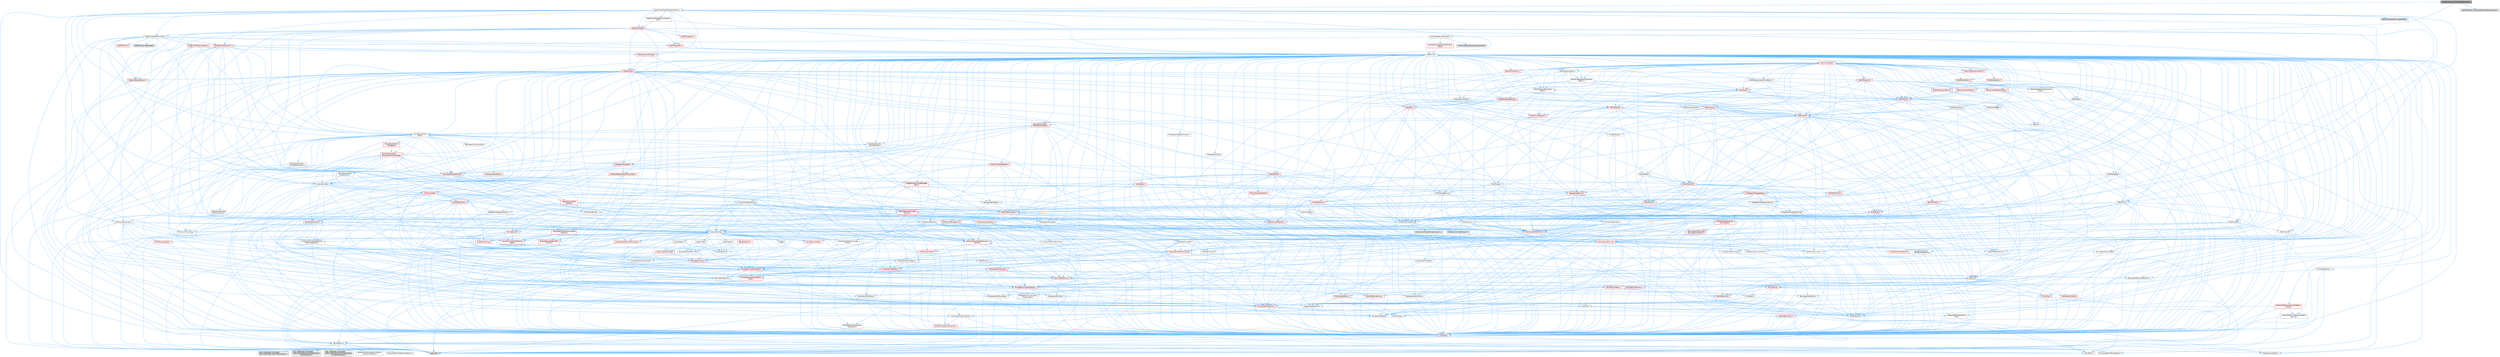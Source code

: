 digraph "RigVMDispatch_GetScopedParameter.h"
{
 // INTERACTIVE_SVG=YES
 // LATEX_PDF_SIZE
  bgcolor="transparent";
  edge [fontname=Helvetica,fontsize=10,labelfontname=Helvetica,labelfontsize=10];
  node [fontname=Helvetica,fontsize=10,shape=box,height=0.2,width=0.4];
  Node1 [id="Node000001",label="RigVMDispatch_GetScopedParameter.h",height=0.2,width=0.4,color="gray40", fillcolor="grey60", style="filled", fontcolor="black",tooltip=" "];
  Node1 -> Node2 [id="edge1_Node000001_Node000002",color="steelblue1",style="solid",tooltip=" "];
  Node2 [id="Node000002",label="RigVMCore/RigVMDispatchFactory.h",height=0.2,width=0.4,color="grey40", fillcolor="white", style="filled",URL="$de/d6b/RigVMDispatchFactory_8h.html",tooltip=" "];
  Node2 -> Node3 [id="edge2_Node000002_Node000003",color="steelblue1",style="solid",tooltip=" "];
  Node3 [id="Node000003",label="Containers/Array.h",height=0.2,width=0.4,color="grey40", fillcolor="white", style="filled",URL="$df/dd0/Array_8h.html",tooltip=" "];
  Node3 -> Node4 [id="edge3_Node000003_Node000004",color="steelblue1",style="solid",tooltip=" "];
  Node4 [id="Node000004",label="CoreTypes.h",height=0.2,width=0.4,color="red", fillcolor="#FFF0F0", style="filled",URL="$dc/dec/CoreTypes_8h.html",tooltip=" "];
  Node4 -> Node5 [id="edge4_Node000004_Node000005",color="steelblue1",style="solid",tooltip=" "];
  Node5 [id="Node000005",label="HAL/Platform.h",height=0.2,width=0.4,color="grey40", fillcolor="white", style="filled",URL="$d9/dd0/Platform_8h.html",tooltip=" "];
  Node5 -> Node6 [id="edge5_Node000005_Node000006",color="steelblue1",style="solid",tooltip=" "];
  Node6 [id="Node000006",label="Misc/Build.h",height=0.2,width=0.4,color="grey40", fillcolor="white", style="filled",URL="$d3/dbb/Build_8h.html",tooltip=" "];
  Node5 -> Node7 [id="edge6_Node000005_Node000007",color="steelblue1",style="solid",tooltip=" "];
  Node7 [id="Node000007",label="Misc/LargeWorldCoordinates.h",height=0.2,width=0.4,color="grey40", fillcolor="white", style="filled",URL="$d2/dcb/LargeWorldCoordinates_8h.html",tooltip=" "];
  Node5 -> Node8 [id="edge7_Node000005_Node000008",color="steelblue1",style="solid",tooltip=" "];
  Node8 [id="Node000008",label="type_traits",height=0.2,width=0.4,color="grey60", fillcolor="#E0E0E0", style="filled",tooltip=" "];
  Node5 -> Node9 [id="edge8_Node000005_Node000009",color="steelblue1",style="solid",tooltip=" "];
  Node9 [id="Node000009",label="PreprocessorHelpers.h",height=0.2,width=0.4,color="grey40", fillcolor="white", style="filled",URL="$db/ddb/PreprocessorHelpers_8h.html",tooltip=" "];
  Node5 -> Node10 [id="edge9_Node000005_Node000010",color="steelblue1",style="solid",tooltip=" "];
  Node10 [id="Node000010",label="UBT_COMPILED_PLATFORM\l/UBT_COMPILED_PLATFORMPlatform\lCompilerPreSetup.h",height=0.2,width=0.4,color="grey60", fillcolor="#E0E0E0", style="filled",tooltip=" "];
  Node5 -> Node11 [id="edge10_Node000005_Node000011",color="steelblue1",style="solid",tooltip=" "];
  Node11 [id="Node000011",label="GenericPlatform/GenericPlatform\lCompilerPreSetup.h",height=0.2,width=0.4,color="grey40", fillcolor="white", style="filled",URL="$d9/dc8/GenericPlatformCompilerPreSetup_8h.html",tooltip=" "];
  Node5 -> Node12 [id="edge11_Node000005_Node000012",color="steelblue1",style="solid",tooltip=" "];
  Node12 [id="Node000012",label="GenericPlatform/GenericPlatform.h",height=0.2,width=0.4,color="grey40", fillcolor="white", style="filled",URL="$d6/d84/GenericPlatform_8h.html",tooltip=" "];
  Node5 -> Node13 [id="edge12_Node000005_Node000013",color="steelblue1",style="solid",tooltip=" "];
  Node13 [id="Node000013",label="UBT_COMPILED_PLATFORM\l/UBT_COMPILED_PLATFORMPlatform.h",height=0.2,width=0.4,color="grey60", fillcolor="#E0E0E0", style="filled",tooltip=" "];
  Node5 -> Node14 [id="edge13_Node000005_Node000014",color="steelblue1",style="solid",tooltip=" "];
  Node14 [id="Node000014",label="UBT_COMPILED_PLATFORM\l/UBT_COMPILED_PLATFORMPlatform\lCompilerSetup.h",height=0.2,width=0.4,color="grey60", fillcolor="#E0E0E0", style="filled",tooltip=" "];
  Node3 -> Node18 [id="edge14_Node000003_Node000018",color="steelblue1",style="solid",tooltip=" "];
  Node18 [id="Node000018",label="Misc/AssertionMacros.h",height=0.2,width=0.4,color="red", fillcolor="#FFF0F0", style="filled",URL="$d0/dfa/AssertionMacros_8h.html",tooltip=" "];
  Node18 -> Node4 [id="edge15_Node000018_Node000004",color="steelblue1",style="solid",tooltip=" "];
  Node18 -> Node5 [id="edge16_Node000018_Node000005",color="steelblue1",style="solid",tooltip=" "];
  Node18 -> Node19 [id="edge17_Node000018_Node000019",color="steelblue1",style="solid",tooltip=" "];
  Node19 [id="Node000019",label="HAL/PlatformMisc.h",height=0.2,width=0.4,color="red", fillcolor="#FFF0F0", style="filled",URL="$d0/df5/PlatformMisc_8h.html",tooltip=" "];
  Node19 -> Node4 [id="edge18_Node000019_Node000004",color="steelblue1",style="solid",tooltip=" "];
  Node18 -> Node9 [id="edge19_Node000018_Node000009",color="steelblue1",style="solid",tooltip=" "];
  Node18 -> Node55 [id="edge20_Node000018_Node000055",color="steelblue1",style="solid",tooltip=" "];
  Node55 [id="Node000055",label="Templates/EnableIf.h",height=0.2,width=0.4,color="grey40", fillcolor="white", style="filled",URL="$d7/d60/EnableIf_8h.html",tooltip=" "];
  Node55 -> Node4 [id="edge21_Node000055_Node000004",color="steelblue1",style="solid",tooltip=" "];
  Node18 -> Node61 [id="edge22_Node000018_Node000061",color="steelblue1",style="solid",tooltip=" "];
  Node61 [id="Node000061",label="Misc/VarArgs.h",height=0.2,width=0.4,color="grey40", fillcolor="white", style="filled",URL="$d5/d6f/VarArgs_8h.html",tooltip=" "];
  Node61 -> Node4 [id="edge23_Node000061_Node000004",color="steelblue1",style="solid",tooltip=" "];
  Node3 -> Node69 [id="edge24_Node000003_Node000069",color="steelblue1",style="solid",tooltip=" "];
  Node69 [id="Node000069",label="Misc/IntrusiveUnsetOptional\lState.h",height=0.2,width=0.4,color="red", fillcolor="#FFF0F0", style="filled",URL="$d2/d0a/IntrusiveUnsetOptionalState_8h.html",tooltip=" "];
  Node3 -> Node71 [id="edge25_Node000003_Node000071",color="steelblue1",style="solid",tooltip=" "];
  Node71 [id="Node000071",label="Misc/ReverseIterate.h",height=0.2,width=0.4,color="red", fillcolor="#FFF0F0", style="filled",URL="$db/de3/ReverseIterate_8h.html",tooltip=" "];
  Node71 -> Node5 [id="edge26_Node000071_Node000005",color="steelblue1",style="solid",tooltip=" "];
  Node3 -> Node73 [id="edge27_Node000003_Node000073",color="steelblue1",style="solid",tooltip=" "];
  Node73 [id="Node000073",label="HAL/UnrealMemory.h",height=0.2,width=0.4,color="red", fillcolor="#FFF0F0", style="filled",URL="$d9/d96/UnrealMemory_8h.html",tooltip=" "];
  Node73 -> Node4 [id="edge28_Node000073_Node000004",color="steelblue1",style="solid",tooltip=" "];
  Node73 -> Node77 [id="edge29_Node000073_Node000077",color="steelblue1",style="solid",tooltip=" "];
  Node77 [id="Node000077",label="HAL/MemoryBase.h",height=0.2,width=0.4,color="red", fillcolor="#FFF0F0", style="filled",URL="$d6/d9f/MemoryBase_8h.html",tooltip=" "];
  Node77 -> Node4 [id="edge30_Node000077_Node000004",color="steelblue1",style="solid",tooltip=" "];
  Node77 -> Node48 [id="edge31_Node000077_Node000048",color="steelblue1",style="solid",tooltip=" "];
  Node48 [id="Node000048",label="HAL/PlatformAtomics.h",height=0.2,width=0.4,color="red", fillcolor="#FFF0F0", style="filled",URL="$d3/d36/PlatformAtomics_8h.html",tooltip=" "];
  Node48 -> Node4 [id="edge32_Node000048_Node000004",color="steelblue1",style="solid",tooltip=" "];
  Node77 -> Node31 [id="edge33_Node000077_Node000031",color="steelblue1",style="solid",tooltip=" "];
  Node31 [id="Node000031",label="HAL/PlatformCrt.h",height=0.2,width=0.4,color="red", fillcolor="#FFF0F0", style="filled",URL="$d8/d75/PlatformCrt_8h.html",tooltip=" "];
  Node77 -> Node78 [id="edge34_Node000077_Node000078",color="steelblue1",style="solid",tooltip=" "];
  Node78 [id="Node000078",label="Misc/Exec.h",height=0.2,width=0.4,color="grey40", fillcolor="white", style="filled",URL="$de/ddb/Exec_8h.html",tooltip=" "];
  Node78 -> Node4 [id="edge35_Node000078_Node000004",color="steelblue1",style="solid",tooltip=" "];
  Node78 -> Node18 [id="edge36_Node000078_Node000018",color="steelblue1",style="solid",tooltip=" "];
  Node77 -> Node79 [id="edge37_Node000077_Node000079",color="steelblue1",style="solid",tooltip=" "];
  Node79 [id="Node000079",label="Misc/OutputDevice.h",height=0.2,width=0.4,color="red", fillcolor="#FFF0F0", style="filled",URL="$d7/d32/OutputDevice_8h.html",tooltip=" "];
  Node79 -> Node26 [id="edge38_Node000079_Node000026",color="steelblue1",style="solid",tooltip=" "];
  Node26 [id="Node000026",label="CoreFwd.h",height=0.2,width=0.4,color="grey40", fillcolor="white", style="filled",URL="$d1/d1e/CoreFwd_8h.html",tooltip=" "];
  Node26 -> Node4 [id="edge39_Node000026_Node000004",color="steelblue1",style="solid",tooltip=" "];
  Node26 -> Node27 [id="edge40_Node000026_Node000027",color="steelblue1",style="solid",tooltip=" "];
  Node27 [id="Node000027",label="Containers/ContainersFwd.h",height=0.2,width=0.4,color="grey40", fillcolor="white", style="filled",URL="$d4/d0a/ContainersFwd_8h.html",tooltip=" "];
  Node27 -> Node5 [id="edge41_Node000027_Node000005",color="steelblue1",style="solid",tooltip=" "];
  Node27 -> Node4 [id="edge42_Node000027_Node000004",color="steelblue1",style="solid",tooltip=" "];
  Node27 -> Node24 [id="edge43_Node000027_Node000024",color="steelblue1",style="solid",tooltip=" "];
  Node24 [id="Node000024",label="Traits/IsContiguousContainer.h",height=0.2,width=0.4,color="red", fillcolor="#FFF0F0", style="filled",URL="$d5/d3c/IsContiguousContainer_8h.html",tooltip=" "];
  Node24 -> Node4 [id="edge44_Node000024_Node000004",color="steelblue1",style="solid",tooltip=" "];
  Node26 -> Node28 [id="edge45_Node000026_Node000028",color="steelblue1",style="solid",tooltip=" "];
  Node28 [id="Node000028",label="Math/MathFwd.h",height=0.2,width=0.4,color="grey40", fillcolor="white", style="filled",URL="$d2/d10/MathFwd_8h.html",tooltip=" "];
  Node28 -> Node5 [id="edge46_Node000028_Node000005",color="steelblue1",style="solid",tooltip=" "];
  Node26 -> Node29 [id="edge47_Node000026_Node000029",color="steelblue1",style="solid",tooltip=" "];
  Node29 [id="Node000029",label="UObject/UObjectHierarchy\lFwd.h",height=0.2,width=0.4,color="grey40", fillcolor="white", style="filled",URL="$d3/d13/UObjectHierarchyFwd_8h.html",tooltip=" "];
  Node79 -> Node4 [id="edge48_Node000079_Node000004",color="steelblue1",style="solid",tooltip=" "];
  Node79 -> Node80 [id="edge49_Node000079_Node000080",color="steelblue1",style="solid",tooltip=" "];
  Node80 [id="Node000080",label="Logging/LogVerbosity.h",height=0.2,width=0.4,color="grey40", fillcolor="white", style="filled",URL="$d2/d8f/LogVerbosity_8h.html",tooltip=" "];
  Node80 -> Node4 [id="edge50_Node000080_Node000004",color="steelblue1",style="solid",tooltip=" "];
  Node79 -> Node61 [id="edge51_Node000079_Node000061",color="steelblue1",style="solid",tooltip=" "];
  Node73 -> Node90 [id="edge52_Node000073_Node000090",color="steelblue1",style="solid",tooltip=" "];
  Node90 [id="Node000090",label="HAL/PlatformMemory.h",height=0.2,width=0.4,color="red", fillcolor="#FFF0F0", style="filled",URL="$de/d68/PlatformMemory_8h.html",tooltip=" "];
  Node90 -> Node4 [id="edge53_Node000090_Node000004",color="steelblue1",style="solid",tooltip=" "];
  Node73 -> Node93 [id="edge54_Node000073_Node000093",color="steelblue1",style="solid",tooltip=" "];
  Node93 [id="Node000093",label="Templates/IsPointer.h",height=0.2,width=0.4,color="grey40", fillcolor="white", style="filled",URL="$d7/d05/IsPointer_8h.html",tooltip=" "];
  Node93 -> Node4 [id="edge55_Node000093_Node000004",color="steelblue1",style="solid",tooltip=" "];
  Node3 -> Node94 [id="edge56_Node000003_Node000094",color="steelblue1",style="solid",tooltip=" "];
  Node94 [id="Node000094",label="Templates/UnrealTypeTraits.h",height=0.2,width=0.4,color="red", fillcolor="#FFF0F0", style="filled",URL="$d2/d2d/UnrealTypeTraits_8h.html",tooltip=" "];
  Node94 -> Node4 [id="edge57_Node000094_Node000004",color="steelblue1",style="solid",tooltip=" "];
  Node94 -> Node93 [id="edge58_Node000094_Node000093",color="steelblue1",style="solid",tooltip=" "];
  Node94 -> Node18 [id="edge59_Node000094_Node000018",color="steelblue1",style="solid",tooltip=" "];
  Node94 -> Node86 [id="edge60_Node000094_Node000086",color="steelblue1",style="solid",tooltip=" "];
  Node86 [id="Node000086",label="Templates/AndOrNot.h",height=0.2,width=0.4,color="grey40", fillcolor="white", style="filled",URL="$db/d0a/AndOrNot_8h.html",tooltip=" "];
  Node86 -> Node4 [id="edge61_Node000086_Node000004",color="steelblue1",style="solid",tooltip=" "];
  Node94 -> Node55 [id="edge62_Node000094_Node000055",color="steelblue1",style="solid",tooltip=" "];
  Node94 -> Node95 [id="edge63_Node000094_Node000095",color="steelblue1",style="solid",tooltip=" "];
  Node95 [id="Node000095",label="Templates/IsArithmetic.h",height=0.2,width=0.4,color="grey40", fillcolor="white", style="filled",URL="$d2/d5d/IsArithmetic_8h.html",tooltip=" "];
  Node95 -> Node4 [id="edge64_Node000095_Node000004",color="steelblue1",style="solid",tooltip=" "];
  Node94 -> Node97 [id="edge65_Node000094_Node000097",color="steelblue1",style="solid",tooltip=" "];
  Node97 [id="Node000097",label="Templates/IsPODType.h",height=0.2,width=0.4,color="grey40", fillcolor="white", style="filled",URL="$d7/db1/IsPODType_8h.html",tooltip=" "];
  Node97 -> Node4 [id="edge66_Node000097_Node000004",color="steelblue1",style="solid",tooltip=" "];
  Node94 -> Node98 [id="edge67_Node000094_Node000098",color="steelblue1",style="solid",tooltip=" "];
  Node98 [id="Node000098",label="Templates/IsUECoreType.h",height=0.2,width=0.4,color="grey40", fillcolor="white", style="filled",URL="$d1/db8/IsUECoreType_8h.html",tooltip=" "];
  Node98 -> Node4 [id="edge68_Node000098_Node000004",color="steelblue1",style="solid",tooltip=" "];
  Node98 -> Node8 [id="edge69_Node000098_Node000008",color="steelblue1",style="solid",tooltip=" "];
  Node94 -> Node87 [id="edge70_Node000094_Node000087",color="steelblue1",style="solid",tooltip=" "];
  Node87 [id="Node000087",label="Templates/IsTriviallyCopy\lConstructible.h",height=0.2,width=0.4,color="grey40", fillcolor="white", style="filled",URL="$d3/d78/IsTriviallyCopyConstructible_8h.html",tooltip=" "];
  Node87 -> Node4 [id="edge71_Node000087_Node000004",color="steelblue1",style="solid",tooltip=" "];
  Node87 -> Node8 [id="edge72_Node000087_Node000008",color="steelblue1",style="solid",tooltip=" "];
  Node3 -> Node99 [id="edge73_Node000003_Node000099",color="steelblue1",style="solid",tooltip=" "];
  Node99 [id="Node000099",label="Templates/UnrealTemplate.h",height=0.2,width=0.4,color="red", fillcolor="#FFF0F0", style="filled",URL="$d4/d24/UnrealTemplate_8h.html",tooltip=" "];
  Node99 -> Node4 [id="edge74_Node000099_Node000004",color="steelblue1",style="solid",tooltip=" "];
  Node99 -> Node93 [id="edge75_Node000099_Node000093",color="steelblue1",style="solid",tooltip=" "];
  Node99 -> Node73 [id="edge76_Node000099_Node000073",color="steelblue1",style="solid",tooltip=" "];
  Node99 -> Node94 [id="edge77_Node000099_Node000094",color="steelblue1",style="solid",tooltip=" "];
  Node99 -> Node102 [id="edge78_Node000099_Node000102",color="steelblue1",style="solid",tooltip=" "];
  Node102 [id="Node000102",label="Templates/RemoveReference.h",height=0.2,width=0.4,color="grey40", fillcolor="white", style="filled",URL="$da/dbe/RemoveReference_8h.html",tooltip=" "];
  Node102 -> Node4 [id="edge79_Node000102_Node000004",color="steelblue1",style="solid",tooltip=" "];
  Node99 -> Node63 [id="edge80_Node000099_Node000063",color="steelblue1",style="solid",tooltip=" "];
  Node63 [id="Node000063",label="Templates/Requires.h",height=0.2,width=0.4,color="grey40", fillcolor="white", style="filled",URL="$dc/d96/Requires_8h.html",tooltip=" "];
  Node63 -> Node55 [id="edge81_Node000063_Node000055",color="steelblue1",style="solid",tooltip=" "];
  Node63 -> Node8 [id="edge82_Node000063_Node000008",color="steelblue1",style="solid",tooltip=" "];
  Node99 -> Node103 [id="edge83_Node000099_Node000103",color="steelblue1",style="solid",tooltip=" "];
  Node103 [id="Node000103",label="Templates/TypeCompatible\lBytes.h",height=0.2,width=0.4,color="red", fillcolor="#FFF0F0", style="filled",URL="$df/d0a/TypeCompatibleBytes_8h.html",tooltip=" "];
  Node103 -> Node4 [id="edge84_Node000103_Node000004",color="steelblue1",style="solid",tooltip=" "];
  Node103 -> Node8 [id="edge85_Node000103_Node000008",color="steelblue1",style="solid",tooltip=" "];
  Node99 -> Node24 [id="edge86_Node000099_Node000024",color="steelblue1",style="solid",tooltip=" "];
  Node99 -> Node8 [id="edge87_Node000099_Node000008",color="steelblue1",style="solid",tooltip=" "];
  Node3 -> Node105 [id="edge88_Node000003_Node000105",color="steelblue1",style="solid",tooltip=" "];
  Node105 [id="Node000105",label="Containers/AllowShrinking.h",height=0.2,width=0.4,color="grey40", fillcolor="white", style="filled",URL="$d7/d1a/AllowShrinking_8h.html",tooltip=" "];
  Node105 -> Node4 [id="edge89_Node000105_Node000004",color="steelblue1",style="solid",tooltip=" "];
  Node3 -> Node106 [id="edge90_Node000003_Node000106",color="steelblue1",style="solid",tooltip=" "];
  Node106 [id="Node000106",label="Containers/ContainerAllocation\lPolicies.h",height=0.2,width=0.4,color="red", fillcolor="#FFF0F0", style="filled",URL="$d7/dff/ContainerAllocationPolicies_8h.html",tooltip=" "];
  Node106 -> Node4 [id="edge91_Node000106_Node000004",color="steelblue1",style="solid",tooltip=" "];
  Node106 -> Node106 [id="edge92_Node000106_Node000106",color="steelblue1",style="solid",tooltip=" "];
  Node106 -> Node108 [id="edge93_Node000106_Node000108",color="steelblue1",style="solid",tooltip=" "];
  Node108 [id="Node000108",label="HAL/PlatformMath.h",height=0.2,width=0.4,color="red", fillcolor="#FFF0F0", style="filled",URL="$dc/d53/PlatformMath_8h.html",tooltip=" "];
  Node108 -> Node4 [id="edge94_Node000108_Node000004",color="steelblue1",style="solid",tooltip=" "];
  Node106 -> Node73 [id="edge95_Node000106_Node000073",color="steelblue1",style="solid",tooltip=" "];
  Node106 -> Node41 [id="edge96_Node000106_Node000041",color="steelblue1",style="solid",tooltip=" "];
  Node41 [id="Node000041",label="Math/NumericLimits.h",height=0.2,width=0.4,color="grey40", fillcolor="white", style="filled",URL="$df/d1b/NumericLimits_8h.html",tooltip=" "];
  Node41 -> Node4 [id="edge97_Node000041_Node000004",color="steelblue1",style="solid",tooltip=" "];
  Node106 -> Node18 [id="edge98_Node000106_Node000018",color="steelblue1",style="solid",tooltip=" "];
  Node106 -> Node117 [id="edge99_Node000106_Node000117",color="steelblue1",style="solid",tooltip=" "];
  Node117 [id="Node000117",label="Templates/MemoryOps.h",height=0.2,width=0.4,color="red", fillcolor="#FFF0F0", style="filled",URL="$db/dea/MemoryOps_8h.html",tooltip=" "];
  Node117 -> Node4 [id="edge100_Node000117_Node000004",color="steelblue1",style="solid",tooltip=" "];
  Node117 -> Node73 [id="edge101_Node000117_Node000073",color="steelblue1",style="solid",tooltip=" "];
  Node117 -> Node88 [id="edge102_Node000117_Node000088",color="steelblue1",style="solid",tooltip=" "];
  Node88 [id="Node000088",label="Templates/IsTriviallyCopy\lAssignable.h",height=0.2,width=0.4,color="grey40", fillcolor="white", style="filled",URL="$d2/df2/IsTriviallyCopyAssignable_8h.html",tooltip=" "];
  Node88 -> Node4 [id="edge103_Node000088_Node000004",color="steelblue1",style="solid",tooltip=" "];
  Node88 -> Node8 [id="edge104_Node000088_Node000008",color="steelblue1",style="solid",tooltip=" "];
  Node117 -> Node87 [id="edge105_Node000117_Node000087",color="steelblue1",style="solid",tooltip=" "];
  Node117 -> Node63 [id="edge106_Node000117_Node000063",color="steelblue1",style="solid",tooltip=" "];
  Node117 -> Node94 [id="edge107_Node000117_Node000094",color="steelblue1",style="solid",tooltip=" "];
  Node117 -> Node8 [id="edge108_Node000117_Node000008",color="steelblue1",style="solid",tooltip=" "];
  Node106 -> Node103 [id="edge109_Node000106_Node000103",color="steelblue1",style="solid",tooltip=" "];
  Node106 -> Node8 [id="edge110_Node000106_Node000008",color="steelblue1",style="solid",tooltip=" "];
  Node3 -> Node118 [id="edge111_Node000003_Node000118",color="steelblue1",style="solid",tooltip=" "];
  Node118 [id="Node000118",label="Containers/ContainerElement\lTypeCompatibility.h",height=0.2,width=0.4,color="grey40", fillcolor="white", style="filled",URL="$df/ddf/ContainerElementTypeCompatibility_8h.html",tooltip=" "];
  Node118 -> Node4 [id="edge112_Node000118_Node000004",color="steelblue1",style="solid",tooltip=" "];
  Node118 -> Node94 [id="edge113_Node000118_Node000094",color="steelblue1",style="solid",tooltip=" "];
  Node3 -> Node119 [id="edge114_Node000003_Node000119",color="steelblue1",style="solid",tooltip=" "];
  Node119 [id="Node000119",label="Serialization/Archive.h",height=0.2,width=0.4,color="red", fillcolor="#FFF0F0", style="filled",URL="$d7/d3b/Archive_8h.html",tooltip=" "];
  Node119 -> Node26 [id="edge115_Node000119_Node000026",color="steelblue1",style="solid",tooltip=" "];
  Node119 -> Node4 [id="edge116_Node000119_Node000004",color="steelblue1",style="solid",tooltip=" "];
  Node119 -> Node120 [id="edge117_Node000119_Node000120",color="steelblue1",style="solid",tooltip=" "];
  Node120 [id="Node000120",label="HAL/PlatformProperties.h",height=0.2,width=0.4,color="red", fillcolor="#FFF0F0", style="filled",URL="$d9/db0/PlatformProperties_8h.html",tooltip=" "];
  Node120 -> Node4 [id="edge118_Node000120_Node000004",color="steelblue1",style="solid",tooltip=" "];
  Node119 -> Node123 [id="edge119_Node000119_Node000123",color="steelblue1",style="solid",tooltip=" "];
  Node123 [id="Node000123",label="Internationalization\l/TextNamespaceFwd.h",height=0.2,width=0.4,color="grey40", fillcolor="white", style="filled",URL="$d8/d97/TextNamespaceFwd_8h.html",tooltip=" "];
  Node123 -> Node4 [id="edge120_Node000123_Node000004",color="steelblue1",style="solid",tooltip=" "];
  Node119 -> Node28 [id="edge121_Node000119_Node000028",color="steelblue1",style="solid",tooltip=" "];
  Node119 -> Node18 [id="edge122_Node000119_Node000018",color="steelblue1",style="solid",tooltip=" "];
  Node119 -> Node6 [id="edge123_Node000119_Node000006",color="steelblue1",style="solid",tooltip=" "];
  Node119 -> Node124 [id="edge124_Node000119_Node000124",color="steelblue1",style="solid",tooltip=" "];
  Node124 [id="Node000124",label="Misc/EngineVersionBase.h",height=0.2,width=0.4,color="grey40", fillcolor="white", style="filled",URL="$d5/d2b/EngineVersionBase_8h.html",tooltip=" "];
  Node124 -> Node4 [id="edge125_Node000124_Node000004",color="steelblue1",style="solid",tooltip=" "];
  Node119 -> Node61 [id="edge126_Node000119_Node000061",color="steelblue1",style="solid",tooltip=" "];
  Node119 -> Node55 [id="edge127_Node000119_Node000055",color="steelblue1",style="solid",tooltip=" "];
  Node119 -> Node127 [id="edge128_Node000119_Node000127",color="steelblue1",style="solid",tooltip=" "];
  Node127 [id="Node000127",label="Templates/IsEnumClass.h",height=0.2,width=0.4,color="grey40", fillcolor="white", style="filled",URL="$d7/d15/IsEnumClass_8h.html",tooltip=" "];
  Node127 -> Node4 [id="edge129_Node000127_Node000004",color="steelblue1",style="solid",tooltip=" "];
  Node127 -> Node86 [id="edge130_Node000127_Node000086",color="steelblue1",style="solid",tooltip=" "];
  Node119 -> Node99 [id="edge131_Node000119_Node000099",color="steelblue1",style="solid",tooltip=" "];
  Node119 -> Node128 [id="edge132_Node000119_Node000128",color="steelblue1",style="solid",tooltip=" "];
  Node128 [id="Node000128",label="UObject/ObjectVersion.h",height=0.2,width=0.4,color="grey40", fillcolor="white", style="filled",URL="$da/d63/ObjectVersion_8h.html",tooltip=" "];
  Node128 -> Node4 [id="edge133_Node000128_Node000004",color="steelblue1",style="solid",tooltip=" "];
  Node3 -> Node129 [id="edge134_Node000003_Node000129",color="steelblue1",style="solid",tooltip=" "];
  Node129 [id="Node000129",label="Serialization/MemoryImage\lWriter.h",height=0.2,width=0.4,color="grey40", fillcolor="white", style="filled",URL="$d0/d08/MemoryImageWriter_8h.html",tooltip=" "];
  Node129 -> Node4 [id="edge135_Node000129_Node000004",color="steelblue1",style="solid",tooltip=" "];
  Node129 -> Node130 [id="edge136_Node000129_Node000130",color="steelblue1",style="solid",tooltip=" "];
  Node130 [id="Node000130",label="Serialization/MemoryLayout.h",height=0.2,width=0.4,color="red", fillcolor="#FFF0F0", style="filled",URL="$d7/d66/MemoryLayout_8h.html",tooltip=" "];
  Node130 -> Node133 [id="edge137_Node000130_Node000133",color="steelblue1",style="solid",tooltip=" "];
  Node133 [id="Node000133",label="Containers/EnumAsByte.h",height=0.2,width=0.4,color="grey40", fillcolor="white", style="filled",URL="$d6/d9a/EnumAsByte_8h.html",tooltip=" "];
  Node133 -> Node4 [id="edge138_Node000133_Node000004",color="steelblue1",style="solid",tooltip=" "];
  Node133 -> Node97 [id="edge139_Node000133_Node000097",color="steelblue1",style="solid",tooltip=" "];
  Node133 -> Node134 [id="edge140_Node000133_Node000134",color="steelblue1",style="solid",tooltip=" "];
  Node134 [id="Node000134",label="Templates/TypeHash.h",height=0.2,width=0.4,color="red", fillcolor="#FFF0F0", style="filled",URL="$d1/d62/TypeHash_8h.html",tooltip=" "];
  Node134 -> Node4 [id="edge141_Node000134_Node000004",color="steelblue1",style="solid",tooltip=" "];
  Node134 -> Node63 [id="edge142_Node000134_Node000063",color="steelblue1",style="solid",tooltip=" "];
  Node134 -> Node135 [id="edge143_Node000134_Node000135",color="steelblue1",style="solid",tooltip=" "];
  Node135 [id="Node000135",label="Misc/Crc.h",height=0.2,width=0.4,color="red", fillcolor="#FFF0F0", style="filled",URL="$d4/dd2/Crc_8h.html",tooltip=" "];
  Node135 -> Node4 [id="edge144_Node000135_Node000004",color="steelblue1",style="solid",tooltip=" "];
  Node135 -> Node75 [id="edge145_Node000135_Node000075",color="steelblue1",style="solid",tooltip=" "];
  Node75 [id="Node000075",label="HAL/PlatformString.h",height=0.2,width=0.4,color="red", fillcolor="#FFF0F0", style="filled",URL="$db/db5/PlatformString_8h.html",tooltip=" "];
  Node75 -> Node4 [id="edge146_Node000075_Node000004",color="steelblue1",style="solid",tooltip=" "];
  Node135 -> Node18 [id="edge147_Node000135_Node000018",color="steelblue1",style="solid",tooltip=" "];
  Node135 -> Node136 [id="edge148_Node000135_Node000136",color="steelblue1",style="solid",tooltip=" "];
  Node136 [id="Node000136",label="Misc/CString.h",height=0.2,width=0.4,color="red", fillcolor="#FFF0F0", style="filled",URL="$d2/d49/CString_8h.html",tooltip=" "];
  Node136 -> Node4 [id="edge149_Node000136_Node000004",color="steelblue1",style="solid",tooltip=" "];
  Node136 -> Node31 [id="edge150_Node000136_Node000031",color="steelblue1",style="solid",tooltip=" "];
  Node136 -> Node75 [id="edge151_Node000136_Node000075",color="steelblue1",style="solid",tooltip=" "];
  Node136 -> Node18 [id="edge152_Node000136_Node000018",color="steelblue1",style="solid",tooltip=" "];
  Node136 -> Node137 [id="edge153_Node000136_Node000137",color="steelblue1",style="solid",tooltip=" "];
  Node137 [id="Node000137",label="Misc/Char.h",height=0.2,width=0.4,color="red", fillcolor="#FFF0F0", style="filled",URL="$d0/d58/Char_8h.html",tooltip=" "];
  Node137 -> Node4 [id="edge154_Node000137_Node000004",color="steelblue1",style="solid",tooltip=" "];
  Node137 -> Node8 [id="edge155_Node000137_Node000008",color="steelblue1",style="solid",tooltip=" "];
  Node136 -> Node61 [id="edge156_Node000136_Node000061",color="steelblue1",style="solid",tooltip=" "];
  Node135 -> Node137 [id="edge157_Node000135_Node000137",color="steelblue1",style="solid",tooltip=" "];
  Node135 -> Node94 [id="edge158_Node000135_Node000094",color="steelblue1",style="solid",tooltip=" "];
  Node134 -> Node8 [id="edge159_Node000134_Node000008",color="steelblue1",style="solid",tooltip=" "];
  Node130 -> Node73 [id="edge160_Node000130_Node000073",color="steelblue1",style="solid",tooltip=" "];
  Node130 -> Node55 [id="edge161_Node000130_Node000055",color="steelblue1",style="solid",tooltip=" "];
  Node130 -> Node99 [id="edge162_Node000130_Node000099",color="steelblue1",style="solid",tooltip=" "];
  Node3 -> Node143 [id="edge163_Node000003_Node000143",color="steelblue1",style="solid",tooltip=" "];
  Node143 [id="Node000143",label="Algo/Heapify.h",height=0.2,width=0.4,color="grey40", fillcolor="white", style="filled",URL="$d0/d2a/Heapify_8h.html",tooltip=" "];
  Node143 -> Node144 [id="edge164_Node000143_Node000144",color="steelblue1",style="solid",tooltip=" "];
  Node144 [id="Node000144",label="Algo/Impl/BinaryHeap.h",height=0.2,width=0.4,color="red", fillcolor="#FFF0F0", style="filled",URL="$d7/da3/Algo_2Impl_2BinaryHeap_8h.html",tooltip=" "];
  Node144 -> Node145 [id="edge165_Node000144_Node000145",color="steelblue1",style="solid",tooltip=" "];
  Node145 [id="Node000145",label="Templates/Invoke.h",height=0.2,width=0.4,color="red", fillcolor="#FFF0F0", style="filled",URL="$d7/deb/Invoke_8h.html",tooltip=" "];
  Node145 -> Node4 [id="edge166_Node000145_Node000004",color="steelblue1",style="solid",tooltip=" "];
  Node145 -> Node99 [id="edge167_Node000145_Node000099",color="steelblue1",style="solid",tooltip=" "];
  Node145 -> Node8 [id="edge168_Node000145_Node000008",color="steelblue1",style="solid",tooltip=" "];
  Node144 -> Node8 [id="edge169_Node000144_Node000008",color="steelblue1",style="solid",tooltip=" "];
  Node143 -> Node149 [id="edge170_Node000143_Node000149",color="steelblue1",style="solid",tooltip=" "];
  Node149 [id="Node000149",label="Templates/IdentityFunctor.h",height=0.2,width=0.4,color="grey40", fillcolor="white", style="filled",URL="$d7/d2e/IdentityFunctor_8h.html",tooltip=" "];
  Node149 -> Node5 [id="edge171_Node000149_Node000005",color="steelblue1",style="solid",tooltip=" "];
  Node143 -> Node145 [id="edge172_Node000143_Node000145",color="steelblue1",style="solid",tooltip=" "];
  Node143 -> Node150 [id="edge173_Node000143_Node000150",color="steelblue1",style="solid",tooltip=" "];
  Node150 [id="Node000150",label="Templates/Less.h",height=0.2,width=0.4,color="grey40", fillcolor="white", style="filled",URL="$de/dc8/Less_8h.html",tooltip=" "];
  Node150 -> Node4 [id="edge174_Node000150_Node000004",color="steelblue1",style="solid",tooltip=" "];
  Node150 -> Node99 [id="edge175_Node000150_Node000099",color="steelblue1",style="solid",tooltip=" "];
  Node143 -> Node99 [id="edge176_Node000143_Node000099",color="steelblue1",style="solid",tooltip=" "];
  Node3 -> Node151 [id="edge177_Node000003_Node000151",color="steelblue1",style="solid",tooltip=" "];
  Node151 [id="Node000151",label="Algo/HeapSort.h",height=0.2,width=0.4,color="grey40", fillcolor="white", style="filled",URL="$d3/d92/HeapSort_8h.html",tooltip=" "];
  Node151 -> Node144 [id="edge178_Node000151_Node000144",color="steelblue1",style="solid",tooltip=" "];
  Node151 -> Node149 [id="edge179_Node000151_Node000149",color="steelblue1",style="solid",tooltip=" "];
  Node151 -> Node150 [id="edge180_Node000151_Node000150",color="steelblue1",style="solid",tooltip=" "];
  Node151 -> Node99 [id="edge181_Node000151_Node000099",color="steelblue1",style="solid",tooltip=" "];
  Node3 -> Node152 [id="edge182_Node000003_Node000152",color="steelblue1",style="solid",tooltip=" "];
  Node152 [id="Node000152",label="Algo/IsHeap.h",height=0.2,width=0.4,color="grey40", fillcolor="white", style="filled",URL="$de/d32/IsHeap_8h.html",tooltip=" "];
  Node152 -> Node144 [id="edge183_Node000152_Node000144",color="steelblue1",style="solid",tooltip=" "];
  Node152 -> Node149 [id="edge184_Node000152_Node000149",color="steelblue1",style="solid",tooltip=" "];
  Node152 -> Node145 [id="edge185_Node000152_Node000145",color="steelblue1",style="solid",tooltip=" "];
  Node152 -> Node150 [id="edge186_Node000152_Node000150",color="steelblue1",style="solid",tooltip=" "];
  Node152 -> Node99 [id="edge187_Node000152_Node000099",color="steelblue1",style="solid",tooltip=" "];
  Node3 -> Node144 [id="edge188_Node000003_Node000144",color="steelblue1",style="solid",tooltip=" "];
  Node3 -> Node153 [id="edge189_Node000003_Node000153",color="steelblue1",style="solid",tooltip=" "];
  Node153 [id="Node000153",label="Algo/StableSort.h",height=0.2,width=0.4,color="red", fillcolor="#FFF0F0", style="filled",URL="$d7/d3c/StableSort_8h.html",tooltip=" "];
  Node153 -> Node149 [id="edge190_Node000153_Node000149",color="steelblue1",style="solid",tooltip=" "];
  Node153 -> Node145 [id="edge191_Node000153_Node000145",color="steelblue1",style="solid",tooltip=" "];
  Node153 -> Node150 [id="edge192_Node000153_Node000150",color="steelblue1",style="solid",tooltip=" "];
  Node153 -> Node99 [id="edge193_Node000153_Node000099",color="steelblue1",style="solid",tooltip=" "];
  Node3 -> Node156 [id="edge194_Node000003_Node000156",color="steelblue1",style="solid",tooltip=" "];
  Node156 [id="Node000156",label="Concepts/GetTypeHashable.h",height=0.2,width=0.4,color="grey40", fillcolor="white", style="filled",URL="$d3/da2/GetTypeHashable_8h.html",tooltip=" "];
  Node156 -> Node4 [id="edge195_Node000156_Node000004",color="steelblue1",style="solid",tooltip=" "];
  Node156 -> Node134 [id="edge196_Node000156_Node000134",color="steelblue1",style="solid",tooltip=" "];
  Node3 -> Node149 [id="edge197_Node000003_Node000149",color="steelblue1",style="solid",tooltip=" "];
  Node3 -> Node145 [id="edge198_Node000003_Node000145",color="steelblue1",style="solid",tooltip=" "];
  Node3 -> Node150 [id="edge199_Node000003_Node000150",color="steelblue1",style="solid",tooltip=" "];
  Node3 -> Node157 [id="edge200_Node000003_Node000157",color="steelblue1",style="solid",tooltip=" "];
  Node157 [id="Node000157",label="Templates/LosesQualifiers\lFromTo.h",height=0.2,width=0.4,color="red", fillcolor="#FFF0F0", style="filled",URL="$d2/db3/LosesQualifiersFromTo_8h.html",tooltip=" "];
  Node157 -> Node8 [id="edge201_Node000157_Node000008",color="steelblue1",style="solid",tooltip=" "];
  Node3 -> Node63 [id="edge202_Node000003_Node000063",color="steelblue1",style="solid",tooltip=" "];
  Node3 -> Node158 [id="edge203_Node000003_Node000158",color="steelblue1",style="solid",tooltip=" "];
  Node158 [id="Node000158",label="Templates/Sorting.h",height=0.2,width=0.4,color="red", fillcolor="#FFF0F0", style="filled",URL="$d3/d9e/Sorting_8h.html",tooltip=" "];
  Node158 -> Node4 [id="edge204_Node000158_Node000004",color="steelblue1",style="solid",tooltip=" "];
  Node158 -> Node108 [id="edge205_Node000158_Node000108",color="steelblue1",style="solid",tooltip=" "];
  Node158 -> Node150 [id="edge206_Node000158_Node000150",color="steelblue1",style="solid",tooltip=" "];
  Node3 -> Node162 [id="edge207_Node000003_Node000162",color="steelblue1",style="solid",tooltip=" "];
  Node162 [id="Node000162",label="Templates/AlignmentTemplates.h",height=0.2,width=0.4,color="red", fillcolor="#FFF0F0", style="filled",URL="$dd/d32/AlignmentTemplates_8h.html",tooltip=" "];
  Node162 -> Node4 [id="edge208_Node000162_Node000004",color="steelblue1",style="solid",tooltip=" "];
  Node162 -> Node93 [id="edge209_Node000162_Node000093",color="steelblue1",style="solid",tooltip=" "];
  Node3 -> Node22 [id="edge210_Node000003_Node000022",color="steelblue1",style="solid",tooltip=" "];
  Node22 [id="Node000022",label="Traits/ElementType.h",height=0.2,width=0.4,color="red", fillcolor="#FFF0F0", style="filled",URL="$d5/d4f/ElementType_8h.html",tooltip=" "];
  Node22 -> Node5 [id="edge211_Node000022_Node000005",color="steelblue1",style="solid",tooltip=" "];
  Node22 -> Node8 [id="edge212_Node000022_Node000008",color="steelblue1",style="solid",tooltip=" "];
  Node3 -> Node114 [id="edge213_Node000003_Node000114",color="steelblue1",style="solid",tooltip=" "];
  Node114 [id="Node000114",label="limits",height=0.2,width=0.4,color="grey60", fillcolor="#E0E0E0", style="filled",tooltip=" "];
  Node3 -> Node8 [id="edge214_Node000003_Node000008",color="steelblue1",style="solid",tooltip=" "];
  Node2 -> Node163 [id="edge215_Node000002_Node000163",color="steelblue1",style="solid",tooltip=" "];
  Node163 [id="Node000163",label="Containers/Map.h",height=0.2,width=0.4,color="grey40", fillcolor="white", style="filled",URL="$df/d79/Map_8h.html",tooltip=" "];
  Node163 -> Node4 [id="edge216_Node000163_Node000004",color="steelblue1",style="solid",tooltip=" "];
  Node163 -> Node164 [id="edge217_Node000163_Node000164",color="steelblue1",style="solid",tooltip=" "];
  Node164 [id="Node000164",label="Algo/Reverse.h",height=0.2,width=0.4,color="grey40", fillcolor="white", style="filled",URL="$d5/d93/Reverse_8h.html",tooltip=" "];
  Node164 -> Node4 [id="edge218_Node000164_Node000004",color="steelblue1",style="solid",tooltip=" "];
  Node164 -> Node99 [id="edge219_Node000164_Node000099",color="steelblue1",style="solid",tooltip=" "];
  Node163 -> Node118 [id="edge220_Node000163_Node000118",color="steelblue1",style="solid",tooltip=" "];
  Node163 -> Node165 [id="edge221_Node000163_Node000165",color="steelblue1",style="solid",tooltip=" "];
  Node165 [id="Node000165",label="Containers/Set.h",height=0.2,width=0.4,color="red", fillcolor="#FFF0F0", style="filled",URL="$d4/d45/Set_8h.html",tooltip=" "];
  Node165 -> Node106 [id="edge222_Node000165_Node000106",color="steelblue1",style="solid",tooltip=" "];
  Node165 -> Node118 [id="edge223_Node000165_Node000118",color="steelblue1",style="solid",tooltip=" "];
  Node165 -> Node167 [id="edge224_Node000165_Node000167",color="steelblue1",style="solid",tooltip=" "];
  Node167 [id="Node000167",label="Containers/SparseArray.h",height=0.2,width=0.4,color="grey40", fillcolor="white", style="filled",URL="$d5/dbf/SparseArray_8h.html",tooltip=" "];
  Node167 -> Node4 [id="edge225_Node000167_Node000004",color="steelblue1",style="solid",tooltip=" "];
  Node167 -> Node18 [id="edge226_Node000167_Node000018",color="steelblue1",style="solid",tooltip=" "];
  Node167 -> Node73 [id="edge227_Node000167_Node000073",color="steelblue1",style="solid",tooltip=" "];
  Node167 -> Node94 [id="edge228_Node000167_Node000094",color="steelblue1",style="solid",tooltip=" "];
  Node167 -> Node99 [id="edge229_Node000167_Node000099",color="steelblue1",style="solid",tooltip=" "];
  Node167 -> Node106 [id="edge230_Node000167_Node000106",color="steelblue1",style="solid",tooltip=" "];
  Node167 -> Node150 [id="edge231_Node000167_Node000150",color="steelblue1",style="solid",tooltip=" "];
  Node167 -> Node3 [id="edge232_Node000167_Node000003",color="steelblue1",style="solid",tooltip=" "];
  Node167 -> Node161 [id="edge233_Node000167_Node000161",color="steelblue1",style="solid",tooltip=" "];
  Node161 [id="Node000161",label="Math/UnrealMathUtility.h",height=0.2,width=0.4,color="red", fillcolor="#FFF0F0", style="filled",URL="$db/db8/UnrealMathUtility_8h.html",tooltip=" "];
  Node161 -> Node4 [id="edge234_Node000161_Node000004",color="steelblue1",style="solid",tooltip=" "];
  Node161 -> Node18 [id="edge235_Node000161_Node000018",color="steelblue1",style="solid",tooltip=" "];
  Node161 -> Node108 [id="edge236_Node000161_Node000108",color="steelblue1",style="solid",tooltip=" "];
  Node161 -> Node28 [id="edge237_Node000161_Node000028",color="steelblue1",style="solid",tooltip=" "];
  Node161 -> Node63 [id="edge238_Node000161_Node000063",color="steelblue1",style="solid",tooltip=" "];
  Node167 -> Node168 [id="edge239_Node000167_Node000168",color="steelblue1",style="solid",tooltip=" "];
  Node168 [id="Node000168",label="Containers/ScriptArray.h",height=0.2,width=0.4,color="red", fillcolor="#FFF0F0", style="filled",URL="$dc/daf/ScriptArray_8h.html",tooltip=" "];
  Node168 -> Node4 [id="edge240_Node000168_Node000004",color="steelblue1",style="solid",tooltip=" "];
  Node168 -> Node18 [id="edge241_Node000168_Node000018",color="steelblue1",style="solid",tooltip=" "];
  Node168 -> Node73 [id="edge242_Node000168_Node000073",color="steelblue1",style="solid",tooltip=" "];
  Node168 -> Node105 [id="edge243_Node000168_Node000105",color="steelblue1",style="solid",tooltip=" "];
  Node168 -> Node106 [id="edge244_Node000168_Node000106",color="steelblue1",style="solid",tooltip=" "];
  Node168 -> Node3 [id="edge245_Node000168_Node000003",color="steelblue1",style="solid",tooltip=" "];
  Node167 -> Node169 [id="edge246_Node000167_Node000169",color="steelblue1",style="solid",tooltip=" "];
  Node169 [id="Node000169",label="Containers/BitArray.h",height=0.2,width=0.4,color="grey40", fillcolor="white", style="filled",URL="$d1/de4/BitArray_8h.html",tooltip=" "];
  Node169 -> Node106 [id="edge247_Node000169_Node000106",color="steelblue1",style="solid",tooltip=" "];
  Node169 -> Node4 [id="edge248_Node000169_Node000004",color="steelblue1",style="solid",tooltip=" "];
  Node169 -> Node48 [id="edge249_Node000169_Node000048",color="steelblue1",style="solid",tooltip=" "];
  Node169 -> Node73 [id="edge250_Node000169_Node000073",color="steelblue1",style="solid",tooltip=" "];
  Node169 -> Node161 [id="edge251_Node000169_Node000161",color="steelblue1",style="solid",tooltip=" "];
  Node169 -> Node18 [id="edge252_Node000169_Node000018",color="steelblue1",style="solid",tooltip=" "];
  Node169 -> Node43 [id="edge253_Node000169_Node000043",color="steelblue1",style="solid",tooltip=" "];
  Node43 [id="Node000043",label="Misc/EnumClassFlags.h",height=0.2,width=0.4,color="grey40", fillcolor="white", style="filled",URL="$d8/de7/EnumClassFlags_8h.html",tooltip=" "];
  Node169 -> Node119 [id="edge254_Node000169_Node000119",color="steelblue1",style="solid",tooltip=" "];
  Node169 -> Node129 [id="edge255_Node000169_Node000129",color="steelblue1",style="solid",tooltip=" "];
  Node169 -> Node130 [id="edge256_Node000169_Node000130",color="steelblue1",style="solid",tooltip=" "];
  Node169 -> Node55 [id="edge257_Node000169_Node000055",color="steelblue1",style="solid",tooltip=" "];
  Node169 -> Node145 [id="edge258_Node000169_Node000145",color="steelblue1",style="solid",tooltip=" "];
  Node169 -> Node99 [id="edge259_Node000169_Node000099",color="steelblue1",style="solid",tooltip=" "];
  Node169 -> Node94 [id="edge260_Node000169_Node000094",color="steelblue1",style="solid",tooltip=" "];
  Node167 -> Node170 [id="edge261_Node000167_Node000170",color="steelblue1",style="solid",tooltip=" "];
  Node170 [id="Node000170",label="Serialization/Structured\lArchive.h",height=0.2,width=0.4,color="red", fillcolor="#FFF0F0", style="filled",URL="$d9/d1e/StructuredArchive_8h.html",tooltip=" "];
  Node170 -> Node3 [id="edge262_Node000170_Node000003",color="steelblue1",style="solid",tooltip=" "];
  Node170 -> Node106 [id="edge263_Node000170_Node000106",color="steelblue1",style="solid",tooltip=" "];
  Node170 -> Node4 [id="edge264_Node000170_Node000004",color="steelblue1",style="solid",tooltip=" "];
  Node170 -> Node6 [id="edge265_Node000170_Node000006",color="steelblue1",style="solid",tooltip=" "];
  Node170 -> Node119 [id="edge266_Node000170_Node000119",color="steelblue1",style="solid",tooltip=" "];
  Node170 -> Node173 [id="edge267_Node000170_Node000173",color="steelblue1",style="solid",tooltip=" "];
  Node173 [id="Node000173",label="Serialization/Structured\lArchiveNameHelpers.h",height=0.2,width=0.4,color="red", fillcolor="#FFF0F0", style="filled",URL="$d0/d7b/StructuredArchiveNameHelpers_8h.html",tooltip=" "];
  Node173 -> Node4 [id="edge268_Node000173_Node000004",color="steelblue1",style="solid",tooltip=" "];
  Node170 -> Node177 [id="edge269_Node000170_Node000177",color="steelblue1",style="solid",tooltip=" "];
  Node177 [id="Node000177",label="Serialization/Structured\lArchiveSlots.h",height=0.2,width=0.4,color="red", fillcolor="#FFF0F0", style="filled",URL="$d2/d87/StructuredArchiveSlots_8h.html",tooltip=" "];
  Node177 -> Node3 [id="edge270_Node000177_Node000003",color="steelblue1",style="solid",tooltip=" "];
  Node177 -> Node4 [id="edge271_Node000177_Node000004",color="steelblue1",style="solid",tooltip=" "];
  Node177 -> Node6 [id="edge272_Node000177_Node000006",color="steelblue1",style="solid",tooltip=" "];
  Node177 -> Node178 [id="edge273_Node000177_Node000178",color="steelblue1",style="solid",tooltip=" "];
  Node178 [id="Node000178",label="Misc/Optional.h",height=0.2,width=0.4,color="red", fillcolor="#FFF0F0", style="filled",URL="$d2/dae/Optional_8h.html",tooltip=" "];
  Node178 -> Node4 [id="edge274_Node000178_Node000004",color="steelblue1",style="solid",tooltip=" "];
  Node178 -> Node18 [id="edge275_Node000178_Node000018",color="steelblue1",style="solid",tooltip=" "];
  Node178 -> Node69 [id="edge276_Node000178_Node000069",color="steelblue1",style="solid",tooltip=" "];
  Node178 -> Node117 [id="edge277_Node000178_Node000117",color="steelblue1",style="solid",tooltip=" "];
  Node178 -> Node99 [id="edge278_Node000178_Node000099",color="steelblue1",style="solid",tooltip=" "];
  Node178 -> Node119 [id="edge279_Node000178_Node000119",color="steelblue1",style="solid",tooltip=" "];
  Node177 -> Node119 [id="edge280_Node000177_Node000119",color="steelblue1",style="solid",tooltip=" "];
  Node177 -> Node173 [id="edge281_Node000177_Node000173",color="steelblue1",style="solid",tooltip=" "];
  Node177 -> Node55 [id="edge282_Node000177_Node000055",color="steelblue1",style="solid",tooltip=" "];
  Node177 -> Node127 [id="edge283_Node000177_Node000127",color="steelblue1",style="solid",tooltip=" "];
  Node170 -> Node181 [id="edge284_Node000170_Node000181",color="steelblue1",style="solid",tooltip=" "];
  Node181 [id="Node000181",label="Templates/UniqueObj.h",height=0.2,width=0.4,color="grey40", fillcolor="white", style="filled",URL="$da/d95/UniqueObj_8h.html",tooltip=" "];
  Node181 -> Node4 [id="edge285_Node000181_Node000004",color="steelblue1",style="solid",tooltip=" "];
  Node181 -> Node182 [id="edge286_Node000181_Node000182",color="steelblue1",style="solid",tooltip=" "];
  Node182 [id="Node000182",label="Templates/UniquePtr.h",height=0.2,width=0.4,color="grey40", fillcolor="white", style="filled",URL="$de/d1a/UniquePtr_8h.html",tooltip=" "];
  Node182 -> Node4 [id="edge287_Node000182_Node000004",color="steelblue1",style="solid",tooltip=" "];
  Node182 -> Node99 [id="edge288_Node000182_Node000099",color="steelblue1",style="solid",tooltip=" "];
  Node182 -> Node183 [id="edge289_Node000182_Node000183",color="steelblue1",style="solid",tooltip=" "];
  Node183 [id="Node000183",label="Templates/IsArray.h",height=0.2,width=0.4,color="grey40", fillcolor="white", style="filled",URL="$d8/d8d/IsArray_8h.html",tooltip=" "];
  Node183 -> Node4 [id="edge290_Node000183_Node000004",color="steelblue1",style="solid",tooltip=" "];
  Node182 -> Node184 [id="edge291_Node000182_Node000184",color="steelblue1",style="solid",tooltip=" "];
  Node184 [id="Node000184",label="Templates/RemoveExtent.h",height=0.2,width=0.4,color="grey40", fillcolor="white", style="filled",URL="$dc/de9/RemoveExtent_8h.html",tooltip=" "];
  Node184 -> Node4 [id="edge292_Node000184_Node000004",color="steelblue1",style="solid",tooltip=" "];
  Node182 -> Node63 [id="edge293_Node000182_Node000063",color="steelblue1",style="solid",tooltip=" "];
  Node182 -> Node130 [id="edge294_Node000182_Node000130",color="steelblue1",style="solid",tooltip=" "];
  Node182 -> Node8 [id="edge295_Node000182_Node000008",color="steelblue1",style="solid",tooltip=" "];
  Node167 -> Node129 [id="edge296_Node000167_Node000129",color="steelblue1",style="solid",tooltip=" "];
  Node167 -> Node186 [id="edge297_Node000167_Node000186",color="steelblue1",style="solid",tooltip=" "];
  Node186 [id="Node000186",label="Containers/UnrealString.h",height=0.2,width=0.4,color="grey40", fillcolor="white", style="filled",URL="$d5/dba/UnrealString_8h.html",tooltip=" "];
  Node186 -> Node187 [id="edge298_Node000186_Node000187",color="steelblue1",style="solid",tooltip=" "];
  Node187 [id="Node000187",label="Containers/UnrealStringIncludes.h.inl",height=0.2,width=0.4,color="grey60", fillcolor="#E0E0E0", style="filled",tooltip=" "];
  Node186 -> Node188 [id="edge299_Node000186_Node000188",color="steelblue1",style="solid",tooltip=" "];
  Node188 [id="Node000188",label="Containers/UnrealString.h.inl",height=0.2,width=0.4,color="grey60", fillcolor="#E0E0E0", style="filled",tooltip=" "];
  Node186 -> Node189 [id="edge300_Node000186_Node000189",color="steelblue1",style="solid",tooltip=" "];
  Node189 [id="Node000189",label="Misc/StringFormatArg.h",height=0.2,width=0.4,color="grey40", fillcolor="white", style="filled",URL="$d2/d16/StringFormatArg_8h.html",tooltip=" "];
  Node189 -> Node27 [id="edge301_Node000189_Node000027",color="steelblue1",style="solid",tooltip=" "];
  Node167 -> Node69 [id="edge302_Node000167_Node000069",color="steelblue1",style="solid",tooltip=" "];
  Node165 -> Node27 [id="edge303_Node000165_Node000027",color="steelblue1",style="solid",tooltip=" "];
  Node165 -> Node161 [id="edge304_Node000165_Node000161",color="steelblue1",style="solid",tooltip=" "];
  Node165 -> Node18 [id="edge305_Node000165_Node000018",color="steelblue1",style="solid",tooltip=" "];
  Node165 -> Node190 [id="edge306_Node000165_Node000190",color="steelblue1",style="solid",tooltip=" "];
  Node190 [id="Node000190",label="Misc/StructBuilder.h",height=0.2,width=0.4,color="grey40", fillcolor="white", style="filled",URL="$d9/db3/StructBuilder_8h.html",tooltip=" "];
  Node190 -> Node4 [id="edge307_Node000190_Node000004",color="steelblue1",style="solid",tooltip=" "];
  Node190 -> Node161 [id="edge308_Node000190_Node000161",color="steelblue1",style="solid",tooltip=" "];
  Node190 -> Node162 [id="edge309_Node000190_Node000162",color="steelblue1",style="solid",tooltip=" "];
  Node165 -> Node129 [id="edge310_Node000165_Node000129",color="steelblue1",style="solid",tooltip=" "];
  Node165 -> Node170 [id="edge311_Node000165_Node000170",color="steelblue1",style="solid",tooltip=" "];
  Node165 -> Node191 [id="edge312_Node000165_Node000191",color="steelblue1",style="solid",tooltip=" "];
  Node191 [id="Node000191",label="Templates/Function.h",height=0.2,width=0.4,color="red", fillcolor="#FFF0F0", style="filled",URL="$df/df5/Function_8h.html",tooltip=" "];
  Node191 -> Node4 [id="edge313_Node000191_Node000004",color="steelblue1",style="solid",tooltip=" "];
  Node191 -> Node18 [id="edge314_Node000191_Node000018",color="steelblue1",style="solid",tooltip=" "];
  Node191 -> Node69 [id="edge315_Node000191_Node000069",color="steelblue1",style="solid",tooltip=" "];
  Node191 -> Node73 [id="edge316_Node000191_Node000073",color="steelblue1",style="solid",tooltip=" "];
  Node191 -> Node94 [id="edge317_Node000191_Node000094",color="steelblue1",style="solid",tooltip=" "];
  Node191 -> Node145 [id="edge318_Node000191_Node000145",color="steelblue1",style="solid",tooltip=" "];
  Node191 -> Node99 [id="edge319_Node000191_Node000099",color="steelblue1",style="solid",tooltip=" "];
  Node191 -> Node63 [id="edge320_Node000191_Node000063",color="steelblue1",style="solid",tooltip=" "];
  Node191 -> Node161 [id="edge321_Node000191_Node000161",color="steelblue1",style="solid",tooltip=" "];
  Node191 -> Node8 [id="edge322_Node000191_Node000008",color="steelblue1",style="solid",tooltip=" "];
  Node165 -> Node158 [id="edge323_Node000165_Node000158",color="steelblue1",style="solid",tooltip=" "];
  Node165 -> Node134 [id="edge324_Node000165_Node000134",color="steelblue1",style="solid",tooltip=" "];
  Node165 -> Node99 [id="edge325_Node000165_Node000099",color="steelblue1",style="solid",tooltip=" "];
  Node165 -> Node8 [id="edge326_Node000165_Node000008",color="steelblue1",style="solid",tooltip=" "];
  Node163 -> Node186 [id="edge327_Node000163_Node000186",color="steelblue1",style="solid",tooltip=" "];
  Node163 -> Node18 [id="edge328_Node000163_Node000018",color="steelblue1",style="solid",tooltip=" "];
  Node163 -> Node190 [id="edge329_Node000163_Node000190",color="steelblue1",style="solid",tooltip=" "];
  Node163 -> Node191 [id="edge330_Node000163_Node000191",color="steelblue1",style="solid",tooltip=" "];
  Node163 -> Node158 [id="edge331_Node000163_Node000158",color="steelblue1",style="solid",tooltip=" "];
  Node163 -> Node194 [id="edge332_Node000163_Node000194",color="steelblue1",style="solid",tooltip=" "];
  Node194 [id="Node000194",label="Templates/Tuple.h",height=0.2,width=0.4,color="red", fillcolor="#FFF0F0", style="filled",URL="$d2/d4f/Tuple_8h.html",tooltip=" "];
  Node194 -> Node4 [id="edge333_Node000194_Node000004",color="steelblue1",style="solid",tooltip=" "];
  Node194 -> Node99 [id="edge334_Node000194_Node000099",color="steelblue1",style="solid",tooltip=" "];
  Node194 -> Node195 [id="edge335_Node000194_Node000195",color="steelblue1",style="solid",tooltip=" "];
  Node195 [id="Node000195",label="Delegates/IntegerSequence.h",height=0.2,width=0.4,color="grey40", fillcolor="white", style="filled",URL="$d2/dcc/IntegerSequence_8h.html",tooltip=" "];
  Node195 -> Node4 [id="edge336_Node000195_Node000004",color="steelblue1",style="solid",tooltip=" "];
  Node194 -> Node145 [id="edge337_Node000194_Node000145",color="steelblue1",style="solid",tooltip=" "];
  Node194 -> Node170 [id="edge338_Node000194_Node000170",color="steelblue1",style="solid",tooltip=" "];
  Node194 -> Node130 [id="edge339_Node000194_Node000130",color="steelblue1",style="solid",tooltip=" "];
  Node194 -> Node63 [id="edge340_Node000194_Node000063",color="steelblue1",style="solid",tooltip=" "];
  Node194 -> Node134 [id="edge341_Node000194_Node000134",color="steelblue1",style="solid",tooltip=" "];
  Node194 -> Node8 [id="edge342_Node000194_Node000008",color="steelblue1",style="solid",tooltip=" "];
  Node163 -> Node99 [id="edge343_Node000163_Node000099",color="steelblue1",style="solid",tooltip=" "];
  Node163 -> Node94 [id="edge344_Node000163_Node000094",color="steelblue1",style="solid",tooltip=" "];
  Node163 -> Node8 [id="edge345_Node000163_Node000008",color="steelblue1",style="solid",tooltip=" "];
  Node2 -> Node186 [id="edge346_Node000002_Node000186",color="steelblue1",style="solid",tooltip=" "];
  Node2 -> Node197 [id="edge347_Node000002_Node000197",color="steelblue1",style="solid",tooltip=" "];
  Node197 [id="Node000197",label="CoreMinimal.h",height=0.2,width=0.4,color="grey40", fillcolor="white", style="filled",URL="$d7/d67/CoreMinimal_8h.html",tooltip=" "];
  Node197 -> Node4 [id="edge348_Node000197_Node000004",color="steelblue1",style="solid",tooltip=" "];
  Node197 -> Node26 [id="edge349_Node000197_Node000026",color="steelblue1",style="solid",tooltip=" "];
  Node197 -> Node29 [id="edge350_Node000197_Node000029",color="steelblue1",style="solid",tooltip=" "];
  Node197 -> Node27 [id="edge351_Node000197_Node000027",color="steelblue1",style="solid",tooltip=" "];
  Node197 -> Node61 [id="edge352_Node000197_Node000061",color="steelblue1",style="solid",tooltip=" "];
  Node197 -> Node80 [id="edge353_Node000197_Node000080",color="steelblue1",style="solid",tooltip=" "];
  Node197 -> Node79 [id="edge354_Node000197_Node000079",color="steelblue1",style="solid",tooltip=" "];
  Node197 -> Node31 [id="edge355_Node000197_Node000031",color="steelblue1",style="solid",tooltip=" "];
  Node197 -> Node19 [id="edge356_Node000197_Node000019",color="steelblue1",style="solid",tooltip=" "];
  Node197 -> Node18 [id="edge357_Node000197_Node000018",color="steelblue1",style="solid",tooltip=" "];
  Node197 -> Node93 [id="edge358_Node000197_Node000093",color="steelblue1",style="solid",tooltip=" "];
  Node197 -> Node90 [id="edge359_Node000197_Node000090",color="steelblue1",style="solid",tooltip=" "];
  Node197 -> Node48 [id="edge360_Node000197_Node000048",color="steelblue1",style="solid",tooltip=" "];
  Node197 -> Node78 [id="edge361_Node000197_Node000078",color="steelblue1",style="solid",tooltip=" "];
  Node197 -> Node77 [id="edge362_Node000197_Node000077",color="steelblue1",style="solid",tooltip=" "];
  Node197 -> Node73 [id="edge363_Node000197_Node000073",color="steelblue1",style="solid",tooltip=" "];
  Node197 -> Node95 [id="edge364_Node000197_Node000095",color="steelblue1",style="solid",tooltip=" "];
  Node197 -> Node86 [id="edge365_Node000197_Node000086",color="steelblue1",style="solid",tooltip=" "];
  Node197 -> Node97 [id="edge366_Node000197_Node000097",color="steelblue1",style="solid",tooltip=" "];
  Node197 -> Node98 [id="edge367_Node000197_Node000098",color="steelblue1",style="solid",tooltip=" "];
  Node197 -> Node87 [id="edge368_Node000197_Node000087",color="steelblue1",style="solid",tooltip=" "];
  Node197 -> Node94 [id="edge369_Node000197_Node000094",color="steelblue1",style="solid",tooltip=" "];
  Node197 -> Node55 [id="edge370_Node000197_Node000055",color="steelblue1",style="solid",tooltip=" "];
  Node197 -> Node102 [id="edge371_Node000197_Node000102",color="steelblue1",style="solid",tooltip=" "];
  Node197 -> Node198 [id="edge372_Node000197_Node000198",color="steelblue1",style="solid",tooltip=" "];
  Node198 [id="Node000198",label="Templates/IntegralConstant.h",height=0.2,width=0.4,color="grey40", fillcolor="white", style="filled",URL="$db/d1b/IntegralConstant_8h.html",tooltip=" "];
  Node198 -> Node4 [id="edge373_Node000198_Node000004",color="steelblue1",style="solid",tooltip=" "];
  Node197 -> Node199 [id="edge374_Node000197_Node000199",color="steelblue1",style="solid",tooltip=" "];
  Node199 [id="Node000199",label="Templates/IsClass.h",height=0.2,width=0.4,color="grey40", fillcolor="white", style="filled",URL="$db/dcb/IsClass_8h.html",tooltip=" "];
  Node199 -> Node4 [id="edge375_Node000199_Node000004",color="steelblue1",style="solid",tooltip=" "];
  Node197 -> Node103 [id="edge376_Node000197_Node000103",color="steelblue1",style="solid",tooltip=" "];
  Node197 -> Node24 [id="edge377_Node000197_Node000024",color="steelblue1",style="solid",tooltip=" "];
  Node197 -> Node99 [id="edge378_Node000197_Node000099",color="steelblue1",style="solid",tooltip=" "];
  Node197 -> Node41 [id="edge379_Node000197_Node000041",color="steelblue1",style="solid",tooltip=" "];
  Node197 -> Node108 [id="edge380_Node000197_Node000108",color="steelblue1",style="solid",tooltip=" "];
  Node197 -> Node88 [id="edge381_Node000197_Node000088",color="steelblue1",style="solid",tooltip=" "];
  Node197 -> Node117 [id="edge382_Node000197_Node000117",color="steelblue1",style="solid",tooltip=" "];
  Node197 -> Node106 [id="edge383_Node000197_Node000106",color="steelblue1",style="solid",tooltip=" "];
  Node197 -> Node127 [id="edge384_Node000197_Node000127",color="steelblue1",style="solid",tooltip=" "];
  Node197 -> Node120 [id="edge385_Node000197_Node000120",color="steelblue1",style="solid",tooltip=" "];
  Node197 -> Node124 [id="edge386_Node000197_Node000124",color="steelblue1",style="solid",tooltip=" "];
  Node197 -> Node123 [id="edge387_Node000197_Node000123",color="steelblue1",style="solid",tooltip=" "];
  Node197 -> Node119 [id="edge388_Node000197_Node000119",color="steelblue1",style="solid",tooltip=" "];
  Node197 -> Node150 [id="edge389_Node000197_Node000150",color="steelblue1",style="solid",tooltip=" "];
  Node197 -> Node158 [id="edge390_Node000197_Node000158",color="steelblue1",style="solid",tooltip=" "];
  Node197 -> Node137 [id="edge391_Node000197_Node000137",color="steelblue1",style="solid",tooltip=" "];
  Node197 -> Node200 [id="edge392_Node000197_Node000200",color="steelblue1",style="solid",tooltip=" "];
  Node200 [id="Node000200",label="GenericPlatform/GenericPlatform\lStricmp.h",height=0.2,width=0.4,color="grey40", fillcolor="white", style="filled",URL="$d2/d86/GenericPlatformStricmp_8h.html",tooltip=" "];
  Node200 -> Node4 [id="edge393_Node000200_Node000004",color="steelblue1",style="solid",tooltip=" "];
  Node197 -> Node201 [id="edge394_Node000197_Node000201",color="steelblue1",style="solid",tooltip=" "];
  Node201 [id="Node000201",label="GenericPlatform/GenericPlatform\lString.h",height=0.2,width=0.4,color="red", fillcolor="#FFF0F0", style="filled",URL="$dd/d20/GenericPlatformString_8h.html",tooltip=" "];
  Node201 -> Node4 [id="edge395_Node000201_Node000004",color="steelblue1",style="solid",tooltip=" "];
  Node201 -> Node200 [id="edge396_Node000201_Node000200",color="steelblue1",style="solid",tooltip=" "];
  Node201 -> Node55 [id="edge397_Node000201_Node000055",color="steelblue1",style="solid",tooltip=" "];
  Node201 -> Node8 [id="edge398_Node000201_Node000008",color="steelblue1",style="solid",tooltip=" "];
  Node197 -> Node75 [id="edge399_Node000197_Node000075",color="steelblue1",style="solid",tooltip=" "];
  Node197 -> Node136 [id="edge400_Node000197_Node000136",color="steelblue1",style="solid",tooltip=" "];
  Node197 -> Node135 [id="edge401_Node000197_Node000135",color="steelblue1",style="solid",tooltip=" "];
  Node197 -> Node161 [id="edge402_Node000197_Node000161",color="steelblue1",style="solid",tooltip=" "];
  Node197 -> Node186 [id="edge403_Node000197_Node000186",color="steelblue1",style="solid",tooltip=" "];
  Node197 -> Node3 [id="edge404_Node000197_Node000003",color="steelblue1",style="solid",tooltip=" "];
  Node197 -> Node204 [id="edge405_Node000197_Node000204",color="steelblue1",style="solid",tooltip=" "];
  Node204 [id="Node000204",label="Misc/FrameNumber.h",height=0.2,width=0.4,color="grey40", fillcolor="white", style="filled",URL="$dd/dbd/FrameNumber_8h.html",tooltip=" "];
  Node204 -> Node4 [id="edge406_Node000204_Node000004",color="steelblue1",style="solid",tooltip=" "];
  Node204 -> Node41 [id="edge407_Node000204_Node000041",color="steelblue1",style="solid",tooltip=" "];
  Node204 -> Node161 [id="edge408_Node000204_Node000161",color="steelblue1",style="solid",tooltip=" "];
  Node204 -> Node55 [id="edge409_Node000204_Node000055",color="steelblue1",style="solid",tooltip=" "];
  Node204 -> Node94 [id="edge410_Node000204_Node000094",color="steelblue1",style="solid",tooltip=" "];
  Node197 -> Node205 [id="edge411_Node000197_Node000205",color="steelblue1",style="solid",tooltip=" "];
  Node205 [id="Node000205",label="Misc/Timespan.h",height=0.2,width=0.4,color="grey40", fillcolor="white", style="filled",URL="$da/dd9/Timespan_8h.html",tooltip=" "];
  Node205 -> Node4 [id="edge412_Node000205_Node000004",color="steelblue1",style="solid",tooltip=" "];
  Node205 -> Node206 [id="edge413_Node000205_Node000206",color="steelblue1",style="solid",tooltip=" "];
  Node206 [id="Node000206",label="Math/Interval.h",height=0.2,width=0.4,color="grey40", fillcolor="white", style="filled",URL="$d1/d55/Interval_8h.html",tooltip=" "];
  Node206 -> Node4 [id="edge414_Node000206_Node000004",color="steelblue1",style="solid",tooltip=" "];
  Node206 -> Node95 [id="edge415_Node000206_Node000095",color="steelblue1",style="solid",tooltip=" "];
  Node206 -> Node94 [id="edge416_Node000206_Node000094",color="steelblue1",style="solid",tooltip=" "];
  Node206 -> Node41 [id="edge417_Node000206_Node000041",color="steelblue1",style="solid",tooltip=" "];
  Node206 -> Node161 [id="edge418_Node000206_Node000161",color="steelblue1",style="solid",tooltip=" "];
  Node205 -> Node161 [id="edge419_Node000205_Node000161",color="steelblue1",style="solid",tooltip=" "];
  Node205 -> Node18 [id="edge420_Node000205_Node000018",color="steelblue1",style="solid",tooltip=" "];
  Node197 -> Node207 [id="edge421_Node000197_Node000207",color="steelblue1",style="solid",tooltip=" "];
  Node207 [id="Node000207",label="Containers/StringConv.h",height=0.2,width=0.4,color="red", fillcolor="#FFF0F0", style="filled",URL="$d3/ddf/StringConv_8h.html",tooltip=" "];
  Node207 -> Node4 [id="edge422_Node000207_Node000004",color="steelblue1",style="solid",tooltip=" "];
  Node207 -> Node18 [id="edge423_Node000207_Node000018",color="steelblue1",style="solid",tooltip=" "];
  Node207 -> Node106 [id="edge424_Node000207_Node000106",color="steelblue1",style="solid",tooltip=" "];
  Node207 -> Node3 [id="edge425_Node000207_Node000003",color="steelblue1",style="solid",tooltip=" "];
  Node207 -> Node136 [id="edge426_Node000207_Node000136",color="steelblue1",style="solid",tooltip=" "];
  Node207 -> Node183 [id="edge427_Node000207_Node000183",color="steelblue1",style="solid",tooltip=" "];
  Node207 -> Node99 [id="edge428_Node000207_Node000099",color="steelblue1",style="solid",tooltip=" "];
  Node207 -> Node94 [id="edge429_Node000207_Node000094",color="steelblue1",style="solid",tooltip=" "];
  Node207 -> Node22 [id="edge430_Node000207_Node000022",color="steelblue1",style="solid",tooltip=" "];
  Node207 -> Node24 [id="edge431_Node000207_Node000024",color="steelblue1",style="solid",tooltip=" "];
  Node207 -> Node8 [id="edge432_Node000207_Node000008",color="steelblue1",style="solid",tooltip=" "];
  Node197 -> Node208 [id="edge433_Node000197_Node000208",color="steelblue1",style="solid",tooltip=" "];
  Node208 [id="Node000208",label="UObject/UnrealNames.h",height=0.2,width=0.4,color="red", fillcolor="#FFF0F0", style="filled",URL="$d8/db1/UnrealNames_8h.html",tooltip=" "];
  Node208 -> Node4 [id="edge434_Node000208_Node000004",color="steelblue1",style="solid",tooltip=" "];
  Node197 -> Node210 [id="edge435_Node000197_Node000210",color="steelblue1",style="solid",tooltip=" "];
  Node210 [id="Node000210",label="UObject/NameTypes.h",height=0.2,width=0.4,color="red", fillcolor="#FFF0F0", style="filled",URL="$d6/d35/NameTypes_8h.html",tooltip=" "];
  Node210 -> Node4 [id="edge436_Node000210_Node000004",color="steelblue1",style="solid",tooltip=" "];
  Node210 -> Node18 [id="edge437_Node000210_Node000018",color="steelblue1",style="solid",tooltip=" "];
  Node210 -> Node73 [id="edge438_Node000210_Node000073",color="steelblue1",style="solid",tooltip=" "];
  Node210 -> Node94 [id="edge439_Node000210_Node000094",color="steelblue1",style="solid",tooltip=" "];
  Node210 -> Node99 [id="edge440_Node000210_Node000099",color="steelblue1",style="solid",tooltip=" "];
  Node210 -> Node186 [id="edge441_Node000210_Node000186",color="steelblue1",style="solid",tooltip=" "];
  Node210 -> Node207 [id="edge442_Node000210_Node000207",color="steelblue1",style="solid",tooltip=" "];
  Node210 -> Node208 [id="edge443_Node000210_Node000208",color="steelblue1",style="solid",tooltip=" "];
  Node210 -> Node130 [id="edge444_Node000210_Node000130",color="steelblue1",style="solid",tooltip=" "];
  Node210 -> Node69 [id="edge445_Node000210_Node000069",color="steelblue1",style="solid",tooltip=" "];
  Node197 -> Node218 [id="edge446_Node000197_Node000218",color="steelblue1",style="solid",tooltip=" "];
  Node218 [id="Node000218",label="Misc/Parse.h",height=0.2,width=0.4,color="red", fillcolor="#FFF0F0", style="filled",URL="$dc/d71/Parse_8h.html",tooltip=" "];
  Node218 -> Node186 [id="edge447_Node000218_Node000186",color="steelblue1",style="solid",tooltip=" "];
  Node218 -> Node4 [id="edge448_Node000218_Node000004",color="steelblue1",style="solid",tooltip=" "];
  Node218 -> Node31 [id="edge449_Node000218_Node000031",color="steelblue1",style="solid",tooltip=" "];
  Node218 -> Node6 [id="edge450_Node000218_Node000006",color="steelblue1",style="solid",tooltip=" "];
  Node218 -> Node43 [id="edge451_Node000218_Node000043",color="steelblue1",style="solid",tooltip=" "];
  Node218 -> Node191 [id="edge452_Node000218_Node000191",color="steelblue1",style="solid",tooltip=" "];
  Node197 -> Node162 [id="edge453_Node000197_Node000162",color="steelblue1",style="solid",tooltip=" "];
  Node197 -> Node190 [id="edge454_Node000197_Node000190",color="steelblue1",style="solid",tooltip=" "];
  Node197 -> Node110 [id="edge455_Node000197_Node000110",color="steelblue1",style="solid",tooltip=" "];
  Node110 [id="Node000110",label="Templates/Decay.h",height=0.2,width=0.4,color="grey40", fillcolor="white", style="filled",URL="$dd/d0f/Decay_8h.html",tooltip=" "];
  Node110 -> Node4 [id="edge456_Node000110_Node000004",color="steelblue1",style="solid",tooltip=" "];
  Node110 -> Node102 [id="edge457_Node000110_Node000102",color="steelblue1",style="solid",tooltip=" "];
  Node110 -> Node8 [id="edge458_Node000110_Node000008",color="steelblue1",style="solid",tooltip=" "];
  Node197 -> Node219 [id="edge459_Node000197_Node000219",color="steelblue1",style="solid",tooltip=" "];
  Node219 [id="Node000219",label="Templates/PointerIsConvertible\lFromTo.h",height=0.2,width=0.4,color="red", fillcolor="#FFF0F0", style="filled",URL="$d6/d65/PointerIsConvertibleFromTo_8h.html",tooltip=" "];
  Node219 -> Node4 [id="edge460_Node000219_Node000004",color="steelblue1",style="solid",tooltip=" "];
  Node219 -> Node157 [id="edge461_Node000219_Node000157",color="steelblue1",style="solid",tooltip=" "];
  Node219 -> Node8 [id="edge462_Node000219_Node000008",color="steelblue1",style="solid",tooltip=" "];
  Node197 -> Node145 [id="edge463_Node000197_Node000145",color="steelblue1",style="solid",tooltip=" "];
  Node197 -> Node191 [id="edge464_Node000197_Node000191",color="steelblue1",style="solid",tooltip=" "];
  Node197 -> Node134 [id="edge465_Node000197_Node000134",color="steelblue1",style="solid",tooltip=" "];
  Node197 -> Node168 [id="edge466_Node000197_Node000168",color="steelblue1",style="solid",tooltip=" "];
  Node197 -> Node169 [id="edge467_Node000197_Node000169",color="steelblue1",style="solid",tooltip=" "];
  Node197 -> Node167 [id="edge468_Node000197_Node000167",color="steelblue1",style="solid",tooltip=" "];
  Node197 -> Node165 [id="edge469_Node000197_Node000165",color="steelblue1",style="solid",tooltip=" "];
  Node197 -> Node164 [id="edge470_Node000197_Node000164",color="steelblue1",style="solid",tooltip=" "];
  Node197 -> Node163 [id="edge471_Node000197_Node000163",color="steelblue1",style="solid",tooltip=" "];
  Node197 -> Node220 [id="edge472_Node000197_Node000220",color="steelblue1",style="solid",tooltip=" "];
  Node220 [id="Node000220",label="Math/IntPoint.h",height=0.2,width=0.4,color="red", fillcolor="#FFF0F0", style="filled",URL="$d3/df7/IntPoint_8h.html",tooltip=" "];
  Node220 -> Node4 [id="edge473_Node000220_Node000004",color="steelblue1",style="solid",tooltip=" "];
  Node220 -> Node18 [id="edge474_Node000220_Node000018",color="steelblue1",style="solid",tooltip=" "];
  Node220 -> Node218 [id="edge475_Node000220_Node000218",color="steelblue1",style="solid",tooltip=" "];
  Node220 -> Node28 [id="edge476_Node000220_Node000028",color="steelblue1",style="solid",tooltip=" "];
  Node220 -> Node161 [id="edge477_Node000220_Node000161",color="steelblue1",style="solid",tooltip=" "];
  Node220 -> Node186 [id="edge478_Node000220_Node000186",color="steelblue1",style="solid",tooltip=" "];
  Node220 -> Node170 [id="edge479_Node000220_Node000170",color="steelblue1",style="solid",tooltip=" "];
  Node220 -> Node134 [id="edge480_Node000220_Node000134",color="steelblue1",style="solid",tooltip=" "];
  Node197 -> Node222 [id="edge481_Node000197_Node000222",color="steelblue1",style="solid",tooltip=" "];
  Node222 [id="Node000222",label="Math/IntVector.h",height=0.2,width=0.4,color="red", fillcolor="#FFF0F0", style="filled",URL="$d7/d44/IntVector_8h.html",tooltip=" "];
  Node222 -> Node4 [id="edge482_Node000222_Node000004",color="steelblue1",style="solid",tooltip=" "];
  Node222 -> Node135 [id="edge483_Node000222_Node000135",color="steelblue1",style="solid",tooltip=" "];
  Node222 -> Node218 [id="edge484_Node000222_Node000218",color="steelblue1",style="solid",tooltip=" "];
  Node222 -> Node28 [id="edge485_Node000222_Node000028",color="steelblue1",style="solid",tooltip=" "];
  Node222 -> Node161 [id="edge486_Node000222_Node000161",color="steelblue1",style="solid",tooltip=" "];
  Node222 -> Node186 [id="edge487_Node000222_Node000186",color="steelblue1",style="solid",tooltip=" "];
  Node222 -> Node170 [id="edge488_Node000222_Node000170",color="steelblue1",style="solid",tooltip=" "];
  Node197 -> Node223 [id="edge489_Node000197_Node000223",color="steelblue1",style="solid",tooltip=" "];
  Node223 [id="Node000223",label="Logging/LogCategory.h",height=0.2,width=0.4,color="grey40", fillcolor="white", style="filled",URL="$d9/d36/LogCategory_8h.html",tooltip=" "];
  Node223 -> Node4 [id="edge490_Node000223_Node000004",color="steelblue1",style="solid",tooltip=" "];
  Node223 -> Node80 [id="edge491_Node000223_Node000080",color="steelblue1",style="solid",tooltip=" "];
  Node223 -> Node210 [id="edge492_Node000223_Node000210",color="steelblue1",style="solid",tooltip=" "];
  Node197 -> Node224 [id="edge493_Node000197_Node000224",color="steelblue1",style="solid",tooltip=" "];
  Node224 [id="Node000224",label="Logging/LogMacros.h",height=0.2,width=0.4,color="red", fillcolor="#FFF0F0", style="filled",URL="$d0/d16/LogMacros_8h.html",tooltip=" "];
  Node224 -> Node186 [id="edge494_Node000224_Node000186",color="steelblue1",style="solid",tooltip=" "];
  Node224 -> Node4 [id="edge495_Node000224_Node000004",color="steelblue1",style="solid",tooltip=" "];
  Node224 -> Node9 [id="edge496_Node000224_Node000009",color="steelblue1",style="solid",tooltip=" "];
  Node224 -> Node223 [id="edge497_Node000224_Node000223",color="steelblue1",style="solid",tooltip=" "];
  Node224 -> Node80 [id="edge498_Node000224_Node000080",color="steelblue1",style="solid",tooltip=" "];
  Node224 -> Node18 [id="edge499_Node000224_Node000018",color="steelblue1",style="solid",tooltip=" "];
  Node224 -> Node6 [id="edge500_Node000224_Node000006",color="steelblue1",style="solid",tooltip=" "];
  Node224 -> Node61 [id="edge501_Node000224_Node000061",color="steelblue1",style="solid",tooltip=" "];
  Node224 -> Node55 [id="edge502_Node000224_Node000055",color="steelblue1",style="solid",tooltip=" "];
  Node224 -> Node8 [id="edge503_Node000224_Node000008",color="steelblue1",style="solid",tooltip=" "];
  Node197 -> Node227 [id="edge504_Node000197_Node000227",color="steelblue1",style="solid",tooltip=" "];
  Node227 [id="Node000227",label="Math/Vector2D.h",height=0.2,width=0.4,color="red", fillcolor="#FFF0F0", style="filled",URL="$d3/db0/Vector2D_8h.html",tooltip=" "];
  Node227 -> Node4 [id="edge505_Node000227_Node000004",color="steelblue1",style="solid",tooltip=" "];
  Node227 -> Node28 [id="edge506_Node000227_Node000028",color="steelblue1",style="solid",tooltip=" "];
  Node227 -> Node18 [id="edge507_Node000227_Node000018",color="steelblue1",style="solid",tooltip=" "];
  Node227 -> Node135 [id="edge508_Node000227_Node000135",color="steelblue1",style="solid",tooltip=" "];
  Node227 -> Node161 [id="edge509_Node000227_Node000161",color="steelblue1",style="solid",tooltip=" "];
  Node227 -> Node186 [id="edge510_Node000227_Node000186",color="steelblue1",style="solid",tooltip=" "];
  Node227 -> Node218 [id="edge511_Node000227_Node000218",color="steelblue1",style="solid",tooltip=" "];
  Node227 -> Node220 [id="edge512_Node000227_Node000220",color="steelblue1",style="solid",tooltip=" "];
  Node227 -> Node224 [id="edge513_Node000227_Node000224",color="steelblue1",style="solid",tooltip=" "];
  Node227 -> Node8 [id="edge514_Node000227_Node000008",color="steelblue1",style="solid",tooltip=" "];
  Node197 -> Node231 [id="edge515_Node000197_Node000231",color="steelblue1",style="solid",tooltip=" "];
  Node231 [id="Node000231",label="Math/IntRect.h",height=0.2,width=0.4,color="grey40", fillcolor="white", style="filled",URL="$d7/d53/IntRect_8h.html",tooltip=" "];
  Node231 -> Node4 [id="edge516_Node000231_Node000004",color="steelblue1",style="solid",tooltip=" "];
  Node231 -> Node28 [id="edge517_Node000231_Node000028",color="steelblue1",style="solid",tooltip=" "];
  Node231 -> Node161 [id="edge518_Node000231_Node000161",color="steelblue1",style="solid",tooltip=" "];
  Node231 -> Node186 [id="edge519_Node000231_Node000186",color="steelblue1",style="solid",tooltip=" "];
  Node231 -> Node220 [id="edge520_Node000231_Node000220",color="steelblue1",style="solid",tooltip=" "];
  Node231 -> Node227 [id="edge521_Node000231_Node000227",color="steelblue1",style="solid",tooltip=" "];
  Node197 -> Node232 [id="edge522_Node000197_Node000232",color="steelblue1",style="solid",tooltip=" "];
  Node232 [id="Node000232",label="Misc/ByteSwap.h",height=0.2,width=0.4,color="grey40", fillcolor="white", style="filled",URL="$dc/dd7/ByteSwap_8h.html",tooltip=" "];
  Node232 -> Node4 [id="edge523_Node000232_Node000004",color="steelblue1",style="solid",tooltip=" "];
  Node232 -> Node31 [id="edge524_Node000232_Node000031",color="steelblue1",style="solid",tooltip=" "];
  Node197 -> Node133 [id="edge525_Node000197_Node000133",color="steelblue1",style="solid",tooltip=" "];
  Node197 -> Node233 [id="edge526_Node000197_Node000233",color="steelblue1",style="solid",tooltip=" "];
  Node233 [id="Node000233",label="HAL/PlatformTLS.h",height=0.2,width=0.4,color="red", fillcolor="#FFF0F0", style="filled",URL="$d0/def/PlatformTLS_8h.html",tooltip=" "];
  Node233 -> Node4 [id="edge527_Node000233_Node000004",color="steelblue1",style="solid",tooltip=" "];
  Node197 -> Node236 [id="edge528_Node000197_Node000236",color="steelblue1",style="solid",tooltip=" "];
  Node236 [id="Node000236",label="CoreGlobals.h",height=0.2,width=0.4,color="red", fillcolor="#FFF0F0", style="filled",URL="$d5/d8c/CoreGlobals_8h.html",tooltip=" "];
  Node236 -> Node186 [id="edge529_Node000236_Node000186",color="steelblue1",style="solid",tooltip=" "];
  Node236 -> Node4 [id="edge530_Node000236_Node000004",color="steelblue1",style="solid",tooltip=" "];
  Node236 -> Node233 [id="edge531_Node000236_Node000233",color="steelblue1",style="solid",tooltip=" "];
  Node236 -> Node224 [id="edge532_Node000236_Node000224",color="steelblue1",style="solid",tooltip=" "];
  Node236 -> Node6 [id="edge533_Node000236_Node000006",color="steelblue1",style="solid",tooltip=" "];
  Node236 -> Node43 [id="edge534_Node000236_Node000043",color="steelblue1",style="solid",tooltip=" "];
  Node236 -> Node79 [id="edge535_Node000236_Node000079",color="steelblue1",style="solid",tooltip=" "];
  Node236 -> Node210 [id="edge536_Node000236_Node000210",color="steelblue1",style="solid",tooltip=" "];
  Node197 -> Node237 [id="edge537_Node000197_Node000237",color="steelblue1",style="solid",tooltip=" "];
  Node237 [id="Node000237",label="Templates/SharedPointer.h",height=0.2,width=0.4,color="red", fillcolor="#FFF0F0", style="filled",URL="$d2/d17/SharedPointer_8h.html",tooltip=" "];
  Node237 -> Node4 [id="edge538_Node000237_Node000004",color="steelblue1",style="solid",tooltip=" "];
  Node237 -> Node69 [id="edge539_Node000237_Node000069",color="steelblue1",style="solid",tooltip=" "];
  Node237 -> Node219 [id="edge540_Node000237_Node000219",color="steelblue1",style="solid",tooltip=" "];
  Node237 -> Node18 [id="edge541_Node000237_Node000018",color="steelblue1",style="solid",tooltip=" "];
  Node237 -> Node73 [id="edge542_Node000237_Node000073",color="steelblue1",style="solid",tooltip=" "];
  Node237 -> Node3 [id="edge543_Node000237_Node000003",color="steelblue1",style="solid",tooltip=" "];
  Node237 -> Node163 [id="edge544_Node000237_Node000163",color="steelblue1",style="solid",tooltip=" "];
  Node237 -> Node236 [id="edge545_Node000237_Node000236",color="steelblue1",style="solid",tooltip=" "];
  Node197 -> Node242 [id="edge546_Node000197_Node000242",color="steelblue1",style="solid",tooltip=" "];
  Node242 [id="Node000242",label="Internationalization\l/CulturePointer.h",height=0.2,width=0.4,color="grey40", fillcolor="white", style="filled",URL="$d6/dbe/CulturePointer_8h.html",tooltip=" "];
  Node242 -> Node4 [id="edge547_Node000242_Node000004",color="steelblue1",style="solid",tooltip=" "];
  Node242 -> Node237 [id="edge548_Node000242_Node000237",color="steelblue1",style="solid",tooltip=" "];
  Node197 -> Node243 [id="edge549_Node000197_Node000243",color="steelblue1",style="solid",tooltip=" "];
  Node243 [id="Node000243",label="UObject/WeakObjectPtrTemplates.h",height=0.2,width=0.4,color="red", fillcolor="#FFF0F0", style="filled",URL="$d8/d3b/WeakObjectPtrTemplates_8h.html",tooltip=" "];
  Node243 -> Node4 [id="edge550_Node000243_Node000004",color="steelblue1",style="solid",tooltip=" "];
  Node243 -> Node157 [id="edge551_Node000243_Node000157",color="steelblue1",style="solid",tooltip=" "];
  Node243 -> Node63 [id="edge552_Node000243_Node000063",color="steelblue1",style="solid",tooltip=" "];
  Node243 -> Node163 [id="edge553_Node000243_Node000163",color="steelblue1",style="solid",tooltip=" "];
  Node243 -> Node8 [id="edge554_Node000243_Node000008",color="steelblue1",style="solid",tooltip=" "];
  Node197 -> Node246 [id="edge555_Node000197_Node000246",color="steelblue1",style="solid",tooltip=" "];
  Node246 [id="Node000246",label="Delegates/DelegateSettings.h",height=0.2,width=0.4,color="grey40", fillcolor="white", style="filled",URL="$d0/d97/DelegateSettings_8h.html",tooltip=" "];
  Node246 -> Node4 [id="edge556_Node000246_Node000004",color="steelblue1",style="solid",tooltip=" "];
  Node197 -> Node247 [id="edge557_Node000197_Node000247",color="steelblue1",style="solid",tooltip=" "];
  Node247 [id="Node000247",label="Delegates/IDelegateInstance.h",height=0.2,width=0.4,color="grey40", fillcolor="white", style="filled",URL="$d2/d10/IDelegateInstance_8h.html",tooltip=" "];
  Node247 -> Node4 [id="edge558_Node000247_Node000004",color="steelblue1",style="solid",tooltip=" "];
  Node247 -> Node134 [id="edge559_Node000247_Node000134",color="steelblue1",style="solid",tooltip=" "];
  Node247 -> Node210 [id="edge560_Node000247_Node000210",color="steelblue1",style="solid",tooltip=" "];
  Node247 -> Node246 [id="edge561_Node000247_Node000246",color="steelblue1",style="solid",tooltip=" "];
  Node197 -> Node248 [id="edge562_Node000197_Node000248",color="steelblue1",style="solid",tooltip=" "];
  Node248 [id="Node000248",label="Delegates/DelegateBase.h",height=0.2,width=0.4,color="red", fillcolor="#FFF0F0", style="filled",URL="$da/d67/DelegateBase_8h.html",tooltip=" "];
  Node248 -> Node4 [id="edge563_Node000248_Node000004",color="steelblue1",style="solid",tooltip=" "];
  Node248 -> Node106 [id="edge564_Node000248_Node000106",color="steelblue1",style="solid",tooltip=" "];
  Node248 -> Node161 [id="edge565_Node000248_Node000161",color="steelblue1",style="solid",tooltip=" "];
  Node248 -> Node210 [id="edge566_Node000248_Node000210",color="steelblue1",style="solid",tooltip=" "];
  Node248 -> Node246 [id="edge567_Node000248_Node000246",color="steelblue1",style="solid",tooltip=" "];
  Node248 -> Node247 [id="edge568_Node000248_Node000247",color="steelblue1",style="solid",tooltip=" "];
  Node197 -> Node256 [id="edge569_Node000197_Node000256",color="steelblue1",style="solid",tooltip=" "];
  Node256 [id="Node000256",label="Delegates/MulticastDelegate\lBase.h",height=0.2,width=0.4,color="red", fillcolor="#FFF0F0", style="filled",URL="$db/d16/MulticastDelegateBase_8h.html",tooltip=" "];
  Node256 -> Node4 [id="edge570_Node000256_Node000004",color="steelblue1",style="solid",tooltip=" "];
  Node256 -> Node106 [id="edge571_Node000256_Node000106",color="steelblue1",style="solid",tooltip=" "];
  Node256 -> Node3 [id="edge572_Node000256_Node000003",color="steelblue1",style="solid",tooltip=" "];
  Node256 -> Node161 [id="edge573_Node000256_Node000161",color="steelblue1",style="solid",tooltip=" "];
  Node256 -> Node247 [id="edge574_Node000256_Node000247",color="steelblue1",style="solid",tooltip=" "];
  Node256 -> Node248 [id="edge575_Node000256_Node000248",color="steelblue1",style="solid",tooltip=" "];
  Node197 -> Node195 [id="edge576_Node000197_Node000195",color="steelblue1",style="solid",tooltip=" "];
  Node197 -> Node194 [id="edge577_Node000197_Node000194",color="steelblue1",style="solid",tooltip=" "];
  Node197 -> Node257 [id="edge578_Node000197_Node000257",color="steelblue1",style="solid",tooltip=" "];
  Node257 [id="Node000257",label="UObject/ScriptDelegates.h",height=0.2,width=0.4,color="red", fillcolor="#FFF0F0", style="filled",URL="$de/d81/ScriptDelegates_8h.html",tooltip=" "];
  Node257 -> Node3 [id="edge579_Node000257_Node000003",color="steelblue1",style="solid",tooltip=" "];
  Node257 -> Node106 [id="edge580_Node000257_Node000106",color="steelblue1",style="solid",tooltip=" "];
  Node257 -> Node186 [id="edge581_Node000257_Node000186",color="steelblue1",style="solid",tooltip=" "];
  Node257 -> Node18 [id="edge582_Node000257_Node000018",color="steelblue1",style="solid",tooltip=" "];
  Node257 -> Node237 [id="edge583_Node000257_Node000237",color="steelblue1",style="solid",tooltip=" "];
  Node257 -> Node134 [id="edge584_Node000257_Node000134",color="steelblue1",style="solid",tooltip=" "];
  Node257 -> Node94 [id="edge585_Node000257_Node000094",color="steelblue1",style="solid",tooltip=" "];
  Node257 -> Node210 [id="edge586_Node000257_Node000210",color="steelblue1",style="solid",tooltip=" "];
  Node197 -> Node259 [id="edge587_Node000197_Node000259",color="steelblue1",style="solid",tooltip=" "];
  Node259 [id="Node000259",label="Delegates/Delegate.h",height=0.2,width=0.4,color="red", fillcolor="#FFF0F0", style="filled",URL="$d4/d80/Delegate_8h.html",tooltip=" "];
  Node259 -> Node4 [id="edge588_Node000259_Node000004",color="steelblue1",style="solid",tooltip=" "];
  Node259 -> Node18 [id="edge589_Node000259_Node000018",color="steelblue1",style="solid",tooltip=" "];
  Node259 -> Node210 [id="edge590_Node000259_Node000210",color="steelblue1",style="solid",tooltip=" "];
  Node259 -> Node237 [id="edge591_Node000259_Node000237",color="steelblue1",style="solid",tooltip=" "];
  Node259 -> Node243 [id="edge592_Node000259_Node000243",color="steelblue1",style="solid",tooltip=" "];
  Node259 -> Node256 [id="edge593_Node000259_Node000256",color="steelblue1",style="solid",tooltip=" "];
  Node259 -> Node195 [id="edge594_Node000259_Node000195",color="steelblue1",style="solid",tooltip=" "];
  Node197 -> Node264 [id="edge595_Node000197_Node000264",color="steelblue1",style="solid",tooltip=" "];
  Node264 [id="Node000264",label="Internationalization\l/TextLocalizationManager.h",height=0.2,width=0.4,color="red", fillcolor="#FFF0F0", style="filled",URL="$d5/d2e/TextLocalizationManager_8h.html",tooltip=" "];
  Node264 -> Node3 [id="edge596_Node000264_Node000003",color="steelblue1",style="solid",tooltip=" "];
  Node264 -> Node217 [id="edge597_Node000264_Node000217",color="steelblue1",style="solid",tooltip=" "];
  Node217 [id="Node000217",label="Containers/ArrayView.h",height=0.2,width=0.4,color="grey40", fillcolor="white", style="filled",URL="$d7/df4/ArrayView_8h.html",tooltip=" "];
  Node217 -> Node4 [id="edge598_Node000217_Node000004",color="steelblue1",style="solid",tooltip=" "];
  Node217 -> Node27 [id="edge599_Node000217_Node000027",color="steelblue1",style="solid",tooltip=" "];
  Node217 -> Node18 [id="edge600_Node000217_Node000018",color="steelblue1",style="solid",tooltip=" "];
  Node217 -> Node71 [id="edge601_Node000217_Node000071",color="steelblue1",style="solid",tooltip=" "];
  Node217 -> Node69 [id="edge602_Node000217_Node000069",color="steelblue1",style="solid",tooltip=" "];
  Node217 -> Node145 [id="edge603_Node000217_Node000145",color="steelblue1",style="solid",tooltip=" "];
  Node217 -> Node94 [id="edge604_Node000217_Node000094",color="steelblue1",style="solid",tooltip=" "];
  Node217 -> Node22 [id="edge605_Node000217_Node000022",color="steelblue1",style="solid",tooltip=" "];
  Node217 -> Node3 [id="edge606_Node000217_Node000003",color="steelblue1",style="solid",tooltip=" "];
  Node217 -> Node161 [id="edge607_Node000217_Node000161",color="steelblue1",style="solid",tooltip=" "];
  Node217 -> Node8 [id="edge608_Node000217_Node000008",color="steelblue1",style="solid",tooltip=" "];
  Node264 -> Node106 [id="edge609_Node000264_Node000106",color="steelblue1",style="solid",tooltip=" "];
  Node264 -> Node163 [id="edge610_Node000264_Node000163",color="steelblue1",style="solid",tooltip=" "];
  Node264 -> Node165 [id="edge611_Node000264_Node000165",color="steelblue1",style="solid",tooltip=" "];
  Node264 -> Node186 [id="edge612_Node000264_Node000186",color="steelblue1",style="solid",tooltip=" "];
  Node264 -> Node4 [id="edge613_Node000264_Node000004",color="steelblue1",style="solid",tooltip=" "];
  Node264 -> Node259 [id="edge614_Node000264_Node000259",color="steelblue1",style="solid",tooltip=" "];
  Node264 -> Node267 [id="edge615_Node000264_Node000267",color="steelblue1",style="solid",tooltip=" "];
  Node267 [id="Node000267",label="Internationalization\l/LocKeyFuncs.h",height=0.2,width=0.4,color="grey40", fillcolor="white", style="filled",URL="$dd/d46/LocKeyFuncs_8h.html",tooltip=" "];
  Node267 -> Node4 [id="edge616_Node000267_Node000004",color="steelblue1",style="solid",tooltip=" "];
  Node267 -> Node165 [id="edge617_Node000267_Node000165",color="steelblue1",style="solid",tooltip=" "];
  Node267 -> Node163 [id="edge618_Node000267_Node000163",color="steelblue1",style="solid",tooltip=" "];
  Node264 -> Node270 [id="edge619_Node000264_Node000270",color="steelblue1",style="solid",tooltip=" "];
  Node270 [id="Node000270",label="Internationalization\l/TextKey.h",height=0.2,width=0.4,color="red", fillcolor="#FFF0F0", style="filled",URL="$d8/d4a/TextKey_8h.html",tooltip=" "];
  Node270 -> Node4 [id="edge620_Node000270_Node000004",color="steelblue1",style="solid",tooltip=" "];
  Node270 -> Node134 [id="edge621_Node000270_Node000134",color="steelblue1",style="solid",tooltip=" "];
  Node270 -> Node207 [id="edge622_Node000270_Node000207",color="steelblue1",style="solid",tooltip=" "];
  Node270 -> Node186 [id="edge623_Node000270_Node000186",color="steelblue1",style="solid",tooltip=" "];
  Node270 -> Node170 [id="edge624_Node000270_Node000170",color="steelblue1",style="solid",tooltip=" "];
  Node264 -> Node135 [id="edge625_Node000264_Node000135",color="steelblue1",style="solid",tooltip=" "];
  Node264 -> Node43 [id="edge626_Node000264_Node000043",color="steelblue1",style="solid",tooltip=" "];
  Node264 -> Node191 [id="edge627_Node000264_Node000191",color="steelblue1",style="solid",tooltip=" "];
  Node264 -> Node237 [id="edge628_Node000264_Node000237",color="steelblue1",style="solid",tooltip=" "];
  Node197 -> Node178 [id="edge629_Node000197_Node000178",color="steelblue1",style="solid",tooltip=" "];
  Node197 -> Node183 [id="edge630_Node000197_Node000183",color="steelblue1",style="solid",tooltip=" "];
  Node197 -> Node184 [id="edge631_Node000197_Node000184",color="steelblue1",style="solid",tooltip=" "];
  Node197 -> Node182 [id="edge632_Node000197_Node000182",color="steelblue1",style="solid",tooltip=" "];
  Node197 -> Node271 [id="edge633_Node000197_Node000271",color="steelblue1",style="solid",tooltip=" "];
  Node271 [id="Node000271",label="Internationalization\l/Text.h",height=0.2,width=0.4,color="grey40", fillcolor="white", style="filled",URL="$d6/d35/Text_8h.html",tooltip=" "];
  Node271 -> Node4 [id="edge634_Node000271_Node000004",color="steelblue1",style="solid",tooltip=" "];
  Node271 -> Node48 [id="edge635_Node000271_Node000048",color="steelblue1",style="solid",tooltip=" "];
  Node271 -> Node18 [id="edge636_Node000271_Node000018",color="steelblue1",style="solid",tooltip=" "];
  Node271 -> Node43 [id="edge637_Node000271_Node000043",color="steelblue1",style="solid",tooltip=" "];
  Node271 -> Node94 [id="edge638_Node000271_Node000094",color="steelblue1",style="solid",tooltip=" "];
  Node271 -> Node3 [id="edge639_Node000271_Node000003",color="steelblue1",style="solid",tooltip=" "];
  Node271 -> Node186 [id="edge640_Node000271_Node000186",color="steelblue1",style="solid",tooltip=" "];
  Node271 -> Node272 [id="edge641_Node000271_Node000272",color="steelblue1",style="solid",tooltip=" "];
  Node272 [id="Node000272",label="Containers/SortedMap.h",height=0.2,width=0.4,color="red", fillcolor="#FFF0F0", style="filled",URL="$d1/dcf/SortedMap_8h.html",tooltip=" "];
  Node272 -> Node163 [id="edge642_Node000272_Node000163",color="steelblue1",style="solid",tooltip=" "];
  Node272 -> Node210 [id="edge643_Node000272_Node000210",color="steelblue1",style="solid",tooltip=" "];
  Node271 -> Node133 [id="edge644_Node000271_Node000133",color="steelblue1",style="solid",tooltip=" "];
  Node271 -> Node237 [id="edge645_Node000271_Node000237",color="steelblue1",style="solid",tooltip=" "];
  Node271 -> Node270 [id="edge646_Node000271_Node000270",color="steelblue1",style="solid",tooltip=" "];
  Node271 -> Node267 [id="edge647_Node000271_Node000267",color="steelblue1",style="solid",tooltip=" "];
  Node271 -> Node242 [id="edge648_Node000271_Node000242",color="steelblue1",style="solid",tooltip=" "];
  Node271 -> Node273 [id="edge649_Node000271_Node000273",color="steelblue1",style="solid",tooltip=" "];
  Node273 [id="Node000273",label="Internationalization\l/TextComparison.h",height=0.2,width=0.4,color="grey40", fillcolor="white", style="filled",URL="$d7/ddc/TextComparison_8h.html",tooltip=" "];
  Node273 -> Node4 [id="edge650_Node000273_Node000004",color="steelblue1",style="solid",tooltip=" "];
  Node273 -> Node186 [id="edge651_Node000273_Node000186",color="steelblue1",style="solid",tooltip=" "];
  Node271 -> Node264 [id="edge652_Node000271_Node000264",color="steelblue1",style="solid",tooltip=" "];
  Node271 -> Node274 [id="edge653_Node000271_Node000274",color="steelblue1",style="solid",tooltip=" "];
  Node274 [id="Node000274",label="Internationalization\l/StringTableCoreFwd.h",height=0.2,width=0.4,color="grey40", fillcolor="white", style="filled",URL="$d2/d42/StringTableCoreFwd_8h.html",tooltip=" "];
  Node274 -> Node4 [id="edge654_Node000274_Node000004",color="steelblue1",style="solid",tooltip=" "];
  Node274 -> Node237 [id="edge655_Node000274_Node000237",color="steelblue1",style="solid",tooltip=" "];
  Node271 -> Node275 [id="edge656_Node000271_Node000275",color="steelblue1",style="solid",tooltip=" "];
  Node275 [id="Node000275",label="Internationalization\l/ITextData.h",height=0.2,width=0.4,color="red", fillcolor="#FFF0F0", style="filled",URL="$d5/dbd/ITextData_8h.html",tooltip=" "];
  Node275 -> Node4 [id="edge657_Node000275_Node000004",color="steelblue1",style="solid",tooltip=" "];
  Node275 -> Node264 [id="edge658_Node000275_Node000264",color="steelblue1",style="solid",tooltip=" "];
  Node271 -> Node178 [id="edge659_Node000271_Node000178",color="steelblue1",style="solid",tooltip=" "];
  Node271 -> Node182 [id="edge660_Node000271_Node000182",color="steelblue1",style="solid",tooltip=" "];
  Node271 -> Node276 [id="edge661_Node000271_Node000276",color="steelblue1",style="solid",tooltip=" "];
  Node276 [id="Node000276",label="Templates/IsConstructible.h",height=0.2,width=0.4,color="grey40", fillcolor="white", style="filled",URL="$da/df1/IsConstructible_8h.html",tooltip=" "];
  Node271 -> Node63 [id="edge662_Node000271_Node000063",color="steelblue1",style="solid",tooltip=" "];
  Node271 -> Node8 [id="edge663_Node000271_Node000008",color="steelblue1",style="solid",tooltip=" "];
  Node197 -> Node181 [id="edge664_Node000197_Node000181",color="steelblue1",style="solid",tooltip=" "];
  Node197 -> Node277 [id="edge665_Node000197_Node000277",color="steelblue1",style="solid",tooltip=" "];
  Node277 [id="Node000277",label="Internationalization\l/Internationalization.h",height=0.2,width=0.4,color="red", fillcolor="#FFF0F0", style="filled",URL="$da/de4/Internationalization_8h.html",tooltip=" "];
  Node277 -> Node3 [id="edge666_Node000277_Node000003",color="steelblue1",style="solid",tooltip=" "];
  Node277 -> Node186 [id="edge667_Node000277_Node000186",color="steelblue1",style="solid",tooltip=" "];
  Node277 -> Node4 [id="edge668_Node000277_Node000004",color="steelblue1",style="solid",tooltip=" "];
  Node277 -> Node259 [id="edge669_Node000277_Node000259",color="steelblue1",style="solid",tooltip=" "];
  Node277 -> Node242 [id="edge670_Node000277_Node000242",color="steelblue1",style="solid",tooltip=" "];
  Node277 -> Node271 [id="edge671_Node000277_Node000271",color="steelblue1",style="solid",tooltip=" "];
  Node277 -> Node237 [id="edge672_Node000277_Node000237",color="steelblue1",style="solid",tooltip=" "];
  Node277 -> Node194 [id="edge673_Node000277_Node000194",color="steelblue1",style="solid",tooltip=" "];
  Node277 -> Node181 [id="edge674_Node000277_Node000181",color="steelblue1",style="solid",tooltip=" "];
  Node277 -> Node210 [id="edge675_Node000277_Node000210",color="steelblue1",style="solid",tooltip=" "];
  Node197 -> Node278 [id="edge676_Node000197_Node000278",color="steelblue1",style="solid",tooltip=" "];
  Node278 [id="Node000278",label="Math/Vector.h",height=0.2,width=0.4,color="red", fillcolor="#FFF0F0", style="filled",URL="$d6/dbe/Vector_8h.html",tooltip=" "];
  Node278 -> Node4 [id="edge677_Node000278_Node000004",color="steelblue1",style="solid",tooltip=" "];
  Node278 -> Node18 [id="edge678_Node000278_Node000018",color="steelblue1",style="solid",tooltip=" "];
  Node278 -> Node28 [id="edge679_Node000278_Node000028",color="steelblue1",style="solid",tooltip=" "];
  Node278 -> Node41 [id="edge680_Node000278_Node000041",color="steelblue1",style="solid",tooltip=" "];
  Node278 -> Node135 [id="edge681_Node000278_Node000135",color="steelblue1",style="solid",tooltip=" "];
  Node278 -> Node161 [id="edge682_Node000278_Node000161",color="steelblue1",style="solid",tooltip=" "];
  Node278 -> Node186 [id="edge683_Node000278_Node000186",color="steelblue1",style="solid",tooltip=" "];
  Node278 -> Node218 [id="edge684_Node000278_Node000218",color="steelblue1",style="solid",tooltip=" "];
  Node278 -> Node280 [id="edge685_Node000278_Node000280",color="steelblue1",style="solid",tooltip=" "];
  Node280 [id="Node000280",label="Math/Color.h",height=0.2,width=0.4,color="grey40", fillcolor="white", style="filled",URL="$dd/dac/Color_8h.html",tooltip=" "];
  Node280 -> Node3 [id="edge686_Node000280_Node000003",color="steelblue1",style="solid",tooltip=" "];
  Node280 -> Node186 [id="edge687_Node000280_Node000186",color="steelblue1",style="solid",tooltip=" "];
  Node280 -> Node4 [id="edge688_Node000280_Node000004",color="steelblue1",style="solid",tooltip=" "];
  Node280 -> Node9 [id="edge689_Node000280_Node000009",color="steelblue1",style="solid",tooltip=" "];
  Node280 -> Node28 [id="edge690_Node000280_Node000028",color="steelblue1",style="solid",tooltip=" "];
  Node280 -> Node161 [id="edge691_Node000280_Node000161",color="steelblue1",style="solid",tooltip=" "];
  Node280 -> Node18 [id="edge692_Node000280_Node000018",color="steelblue1",style="solid",tooltip=" "];
  Node280 -> Node135 [id="edge693_Node000280_Node000135",color="steelblue1",style="solid",tooltip=" "];
  Node280 -> Node218 [id="edge694_Node000280_Node000218",color="steelblue1",style="solid",tooltip=" "];
  Node280 -> Node119 [id="edge695_Node000280_Node000119",color="steelblue1",style="solid",tooltip=" "];
  Node280 -> Node130 [id="edge696_Node000280_Node000130",color="steelblue1",style="solid",tooltip=" "];
  Node280 -> Node170 [id="edge697_Node000280_Node000170",color="steelblue1",style="solid",tooltip=" "];
  Node280 -> Node173 [id="edge698_Node000280_Node000173",color="steelblue1",style="solid",tooltip=" "];
  Node280 -> Node177 [id="edge699_Node000280_Node000177",color="steelblue1",style="solid",tooltip=" "];
  Node278 -> Node220 [id="edge700_Node000278_Node000220",color="steelblue1",style="solid",tooltip=" "];
  Node278 -> Node224 [id="edge701_Node000278_Node000224",color="steelblue1",style="solid",tooltip=" "];
  Node278 -> Node227 [id="edge702_Node000278_Node000227",color="steelblue1",style="solid",tooltip=" "];
  Node278 -> Node232 [id="edge703_Node000278_Node000232",color="steelblue1",style="solid",tooltip=" "];
  Node278 -> Node271 [id="edge704_Node000278_Node000271",color="steelblue1",style="solid",tooltip=" "];
  Node278 -> Node277 [id="edge705_Node000278_Node000277",color="steelblue1",style="solid",tooltip=" "];
  Node278 -> Node222 [id="edge706_Node000278_Node000222",color="steelblue1",style="solid",tooltip=" "];
  Node278 -> Node281 [id="edge707_Node000278_Node000281",color="steelblue1",style="solid",tooltip=" "];
  Node281 [id="Node000281",label="Math/Axis.h",height=0.2,width=0.4,color="grey40", fillcolor="white", style="filled",URL="$dd/dbb/Axis_8h.html",tooltip=" "];
  Node281 -> Node4 [id="edge708_Node000281_Node000004",color="steelblue1",style="solid",tooltip=" "];
  Node278 -> Node130 [id="edge709_Node000278_Node000130",color="steelblue1",style="solid",tooltip=" "];
  Node278 -> Node128 [id="edge710_Node000278_Node000128",color="steelblue1",style="solid",tooltip=" "];
  Node278 -> Node8 [id="edge711_Node000278_Node000008",color="steelblue1",style="solid",tooltip=" "];
  Node197 -> Node282 [id="edge712_Node000197_Node000282",color="steelblue1",style="solid",tooltip=" "];
  Node282 [id="Node000282",label="Math/Vector4.h",height=0.2,width=0.4,color="red", fillcolor="#FFF0F0", style="filled",URL="$d7/d36/Vector4_8h.html",tooltip=" "];
  Node282 -> Node4 [id="edge713_Node000282_Node000004",color="steelblue1",style="solid",tooltip=" "];
  Node282 -> Node135 [id="edge714_Node000282_Node000135",color="steelblue1",style="solid",tooltip=" "];
  Node282 -> Node28 [id="edge715_Node000282_Node000028",color="steelblue1",style="solid",tooltip=" "];
  Node282 -> Node161 [id="edge716_Node000282_Node000161",color="steelblue1",style="solid",tooltip=" "];
  Node282 -> Node186 [id="edge717_Node000282_Node000186",color="steelblue1",style="solid",tooltip=" "];
  Node282 -> Node218 [id="edge718_Node000282_Node000218",color="steelblue1",style="solid",tooltip=" "];
  Node282 -> Node224 [id="edge719_Node000282_Node000224",color="steelblue1",style="solid",tooltip=" "];
  Node282 -> Node227 [id="edge720_Node000282_Node000227",color="steelblue1",style="solid",tooltip=" "];
  Node282 -> Node278 [id="edge721_Node000282_Node000278",color="steelblue1",style="solid",tooltip=" "];
  Node282 -> Node130 [id="edge722_Node000282_Node000130",color="steelblue1",style="solid",tooltip=" "];
  Node282 -> Node63 [id="edge723_Node000282_Node000063",color="steelblue1",style="solid",tooltip=" "];
  Node282 -> Node8 [id="edge724_Node000282_Node000008",color="steelblue1",style="solid",tooltip=" "];
  Node197 -> Node283 [id="edge725_Node000197_Node000283",color="steelblue1",style="solid",tooltip=" "];
  Node283 [id="Node000283",label="Math/VectorRegister.h",height=0.2,width=0.4,color="red", fillcolor="#FFF0F0", style="filled",URL="$da/d8b/VectorRegister_8h.html",tooltip=" "];
  Node283 -> Node4 [id="edge726_Node000283_Node000004",color="steelblue1",style="solid",tooltip=" "];
  Node283 -> Node161 [id="edge727_Node000283_Node000161",color="steelblue1",style="solid",tooltip=" "];
  Node197 -> Node288 [id="edge728_Node000197_Node000288",color="steelblue1",style="solid",tooltip=" "];
  Node288 [id="Node000288",label="Math/TwoVectors.h",height=0.2,width=0.4,color="grey40", fillcolor="white", style="filled",URL="$d4/db4/TwoVectors_8h.html",tooltip=" "];
  Node288 -> Node4 [id="edge729_Node000288_Node000004",color="steelblue1",style="solid",tooltip=" "];
  Node288 -> Node18 [id="edge730_Node000288_Node000018",color="steelblue1",style="solid",tooltip=" "];
  Node288 -> Node161 [id="edge731_Node000288_Node000161",color="steelblue1",style="solid",tooltip=" "];
  Node288 -> Node186 [id="edge732_Node000288_Node000186",color="steelblue1",style="solid",tooltip=" "];
  Node288 -> Node278 [id="edge733_Node000288_Node000278",color="steelblue1",style="solid",tooltip=" "];
  Node197 -> Node289 [id="edge734_Node000197_Node000289",color="steelblue1",style="solid",tooltip=" "];
  Node289 [id="Node000289",label="Math/Edge.h",height=0.2,width=0.4,color="grey40", fillcolor="white", style="filled",URL="$d5/de0/Edge_8h.html",tooltip=" "];
  Node289 -> Node4 [id="edge735_Node000289_Node000004",color="steelblue1",style="solid",tooltip=" "];
  Node289 -> Node278 [id="edge736_Node000289_Node000278",color="steelblue1",style="solid",tooltip=" "];
  Node197 -> Node128 [id="edge737_Node000197_Node000128",color="steelblue1",style="solid",tooltip=" "];
  Node197 -> Node290 [id="edge738_Node000197_Node000290",color="steelblue1",style="solid",tooltip=" "];
  Node290 [id="Node000290",label="Math/CapsuleShape.h",height=0.2,width=0.4,color="grey40", fillcolor="white", style="filled",URL="$d3/d36/CapsuleShape_8h.html",tooltip=" "];
  Node290 -> Node4 [id="edge739_Node000290_Node000004",color="steelblue1",style="solid",tooltip=" "];
  Node290 -> Node278 [id="edge740_Node000290_Node000278",color="steelblue1",style="solid",tooltip=" "];
  Node197 -> Node291 [id="edge741_Node000197_Node000291",color="steelblue1",style="solid",tooltip=" "];
  Node291 [id="Node000291",label="Math/Rotator.h",height=0.2,width=0.4,color="red", fillcolor="#FFF0F0", style="filled",URL="$d8/d3a/Rotator_8h.html",tooltip=" "];
  Node291 -> Node4 [id="edge742_Node000291_Node000004",color="steelblue1",style="solid",tooltip=" "];
  Node291 -> Node28 [id="edge743_Node000291_Node000028",color="steelblue1",style="solid",tooltip=" "];
  Node291 -> Node161 [id="edge744_Node000291_Node000161",color="steelblue1",style="solid",tooltip=" "];
  Node291 -> Node186 [id="edge745_Node000291_Node000186",color="steelblue1",style="solid",tooltip=" "];
  Node291 -> Node218 [id="edge746_Node000291_Node000218",color="steelblue1",style="solid",tooltip=" "];
  Node291 -> Node224 [id="edge747_Node000291_Node000224",color="steelblue1",style="solid",tooltip=" "];
  Node291 -> Node278 [id="edge748_Node000291_Node000278",color="steelblue1",style="solid",tooltip=" "];
  Node291 -> Node283 [id="edge749_Node000291_Node000283",color="steelblue1",style="solid",tooltip=" "];
  Node291 -> Node128 [id="edge750_Node000291_Node000128",color="steelblue1",style="solid",tooltip=" "];
  Node197 -> Node292 [id="edge751_Node000197_Node000292",color="steelblue1",style="solid",tooltip=" "];
  Node292 [id="Node000292",label="Misc/DateTime.h",height=0.2,width=0.4,color="red", fillcolor="#FFF0F0", style="filled",URL="$d1/de9/DateTime_8h.html",tooltip=" "];
  Node292 -> Node186 [id="edge752_Node000292_Node000186",color="steelblue1",style="solid",tooltip=" "];
  Node292 -> Node4 [id="edge753_Node000292_Node000004",color="steelblue1",style="solid",tooltip=" "];
  Node292 -> Node205 [id="edge754_Node000292_Node000205",color="steelblue1",style="solid",tooltip=" "];
  Node292 -> Node119 [id="edge755_Node000292_Node000119",color="steelblue1",style="solid",tooltip=" "];
  Node292 -> Node170 [id="edge756_Node000292_Node000170",color="steelblue1",style="solid",tooltip=" "];
  Node292 -> Node134 [id="edge757_Node000292_Node000134",color="steelblue1",style="solid",tooltip=" "];
  Node197 -> Node293 [id="edge758_Node000197_Node000293",color="steelblue1",style="solid",tooltip=" "];
  Node293 [id="Node000293",label="Math/RangeBound.h",height=0.2,width=0.4,color="grey40", fillcolor="white", style="filled",URL="$d7/dd8/RangeBound_8h.html",tooltip=" "];
  Node293 -> Node4 [id="edge759_Node000293_Node000004",color="steelblue1",style="solid",tooltip=" "];
  Node293 -> Node18 [id="edge760_Node000293_Node000018",color="steelblue1",style="solid",tooltip=" "];
  Node293 -> Node134 [id="edge761_Node000293_Node000134",color="steelblue1",style="solid",tooltip=" "];
  Node293 -> Node133 [id="edge762_Node000293_Node000133",color="steelblue1",style="solid",tooltip=" "];
  Node293 -> Node204 [id="edge763_Node000293_Node000204",color="steelblue1",style="solid",tooltip=" "];
  Node293 -> Node292 [id="edge764_Node000293_Node000292",color="steelblue1",style="solid",tooltip=" "];
  Node197 -> Node294 [id="edge765_Node000197_Node000294",color="steelblue1",style="solid",tooltip=" "];
  Node294 [id="Node000294",label="Misc/AutomationEvent.h",height=0.2,width=0.4,color="red", fillcolor="#FFF0F0", style="filled",URL="$d1/d26/AutomationEvent_8h.html",tooltip=" "];
  Node294 -> Node4 [id="edge766_Node000294_Node000004",color="steelblue1",style="solid",tooltip=" "];
  Node294 -> Node292 [id="edge767_Node000294_Node000292",color="steelblue1",style="solid",tooltip=" "];
  Node197 -> Node295 [id="edge768_Node000197_Node000295",color="steelblue1",style="solid",tooltip=" "];
  Node295 [id="Node000295",label="Math/Range.h",height=0.2,width=0.4,color="grey40", fillcolor="white", style="filled",URL="$d9/db6/Range_8h.html",tooltip=" "];
  Node295 -> Node4 [id="edge769_Node000295_Node000004",color="steelblue1",style="solid",tooltip=" "];
  Node295 -> Node3 [id="edge770_Node000295_Node000003",color="steelblue1",style="solid",tooltip=" "];
  Node295 -> Node18 [id="edge771_Node000295_Node000018",color="steelblue1",style="solid",tooltip=" "];
  Node295 -> Node292 [id="edge772_Node000295_Node000292",color="steelblue1",style="solid",tooltip=" "];
  Node295 -> Node293 [id="edge773_Node000295_Node000293",color="steelblue1",style="solid",tooltip=" "];
  Node295 -> Node204 [id="edge774_Node000295_Node000204",color="steelblue1",style="solid",tooltip=" "];
  Node295 -> Node119 [id="edge775_Node000295_Node000119",color="steelblue1",style="solid",tooltip=" "];
  Node197 -> Node296 [id="edge776_Node000197_Node000296",color="steelblue1",style="solid",tooltip=" "];
  Node296 [id="Node000296",label="Math/RangeSet.h",height=0.2,width=0.4,color="grey40", fillcolor="white", style="filled",URL="$dc/d21/RangeSet_8h.html",tooltip=" "];
  Node296 -> Node4 [id="edge777_Node000296_Node000004",color="steelblue1",style="solid",tooltip=" "];
  Node296 -> Node3 [id="edge778_Node000296_Node000003",color="steelblue1",style="solid",tooltip=" "];
  Node296 -> Node295 [id="edge779_Node000296_Node000295",color="steelblue1",style="solid",tooltip=" "];
  Node296 -> Node119 [id="edge780_Node000296_Node000119",color="steelblue1",style="solid",tooltip=" "];
  Node197 -> Node206 [id="edge781_Node000197_Node000206",color="steelblue1",style="solid",tooltip=" "];
  Node197 -> Node297 [id="edge782_Node000197_Node000297",color="steelblue1",style="solid",tooltip=" "];
  Node297 [id="Node000297",label="Math/Box.h",height=0.2,width=0.4,color="red", fillcolor="#FFF0F0", style="filled",URL="$de/d0f/Box_8h.html",tooltip=" "];
  Node297 -> Node4 [id="edge783_Node000297_Node000004",color="steelblue1",style="solid",tooltip=" "];
  Node297 -> Node18 [id="edge784_Node000297_Node000018",color="steelblue1",style="solid",tooltip=" "];
  Node297 -> Node28 [id="edge785_Node000297_Node000028",color="steelblue1",style="solid",tooltip=" "];
  Node297 -> Node161 [id="edge786_Node000297_Node000161",color="steelblue1",style="solid",tooltip=" "];
  Node297 -> Node186 [id="edge787_Node000297_Node000186",color="steelblue1",style="solid",tooltip=" "];
  Node297 -> Node278 [id="edge788_Node000297_Node000278",color="steelblue1",style="solid",tooltip=" "];
  Node197 -> Node307 [id="edge789_Node000197_Node000307",color="steelblue1",style="solid",tooltip=" "];
  Node307 [id="Node000307",label="Math/Box2D.h",height=0.2,width=0.4,color="red", fillcolor="#FFF0F0", style="filled",URL="$d3/d1c/Box2D_8h.html",tooltip=" "];
  Node307 -> Node3 [id="edge790_Node000307_Node000003",color="steelblue1",style="solid",tooltip=" "];
  Node307 -> Node186 [id="edge791_Node000307_Node000186",color="steelblue1",style="solid",tooltip=" "];
  Node307 -> Node4 [id="edge792_Node000307_Node000004",color="steelblue1",style="solid",tooltip=" "];
  Node307 -> Node28 [id="edge793_Node000307_Node000028",color="steelblue1",style="solid",tooltip=" "];
  Node307 -> Node161 [id="edge794_Node000307_Node000161",color="steelblue1",style="solid",tooltip=" "];
  Node307 -> Node227 [id="edge795_Node000307_Node000227",color="steelblue1",style="solid",tooltip=" "];
  Node307 -> Node18 [id="edge796_Node000307_Node000018",color="steelblue1",style="solid",tooltip=" "];
  Node307 -> Node7 [id="edge797_Node000307_Node000007",color="steelblue1",style="solid",tooltip=" "];
  Node307 -> Node119 [id="edge798_Node000307_Node000119",color="steelblue1",style="solid",tooltip=" "];
  Node307 -> Node98 [id="edge799_Node000307_Node000098",color="steelblue1",style="solid",tooltip=" "];
  Node307 -> Node94 [id="edge800_Node000307_Node000094",color="steelblue1",style="solid",tooltip=" "];
  Node307 -> Node210 [id="edge801_Node000307_Node000210",color="steelblue1",style="solid",tooltip=" "];
  Node307 -> Node208 [id="edge802_Node000307_Node000208",color="steelblue1",style="solid",tooltip=" "];
  Node197 -> Node308 [id="edge803_Node000197_Node000308",color="steelblue1",style="solid",tooltip=" "];
  Node308 [id="Node000308",label="Math/BoxSphereBounds.h",height=0.2,width=0.4,color="red", fillcolor="#FFF0F0", style="filled",URL="$d3/d0a/BoxSphereBounds_8h.html",tooltip=" "];
  Node308 -> Node4 [id="edge804_Node000308_Node000004",color="steelblue1",style="solid",tooltip=" "];
  Node308 -> Node28 [id="edge805_Node000308_Node000028",color="steelblue1",style="solid",tooltip=" "];
  Node308 -> Node161 [id="edge806_Node000308_Node000161",color="steelblue1",style="solid",tooltip=" "];
  Node308 -> Node186 [id="edge807_Node000308_Node000186",color="steelblue1",style="solid",tooltip=" "];
  Node308 -> Node224 [id="edge808_Node000308_Node000224",color="steelblue1",style="solid",tooltip=" "];
  Node308 -> Node278 [id="edge809_Node000308_Node000278",color="steelblue1",style="solid",tooltip=" "];
  Node308 -> Node297 [id="edge810_Node000308_Node000297",color="steelblue1",style="solid",tooltip=" "];
  Node197 -> Node309 [id="edge811_Node000197_Node000309",color="steelblue1",style="solid",tooltip=" "];
  Node309 [id="Node000309",label="Math/OrientedBox.h",height=0.2,width=0.4,color="grey40", fillcolor="white", style="filled",URL="$d6/db1/OrientedBox_8h.html",tooltip=" "];
  Node309 -> Node4 [id="edge812_Node000309_Node000004",color="steelblue1",style="solid",tooltip=" "];
  Node309 -> Node278 [id="edge813_Node000309_Node000278",color="steelblue1",style="solid",tooltip=" "];
  Node309 -> Node206 [id="edge814_Node000309_Node000206",color="steelblue1",style="solid",tooltip=" "];
  Node197 -> Node281 [id="edge815_Node000197_Node000281",color="steelblue1",style="solid",tooltip=" "];
  Node197 -> Node299 [id="edge816_Node000197_Node000299",color="steelblue1",style="solid",tooltip=" "];
  Node299 [id="Node000299",label="Math/Matrix.h",height=0.2,width=0.4,color="red", fillcolor="#FFF0F0", style="filled",URL="$d3/db1/Matrix_8h.html",tooltip=" "];
  Node299 -> Node4 [id="edge817_Node000299_Node000004",color="steelblue1",style="solid",tooltip=" "];
  Node299 -> Node73 [id="edge818_Node000299_Node000073",color="steelblue1",style="solid",tooltip=" "];
  Node299 -> Node161 [id="edge819_Node000299_Node000161",color="steelblue1",style="solid",tooltip=" "];
  Node299 -> Node186 [id="edge820_Node000299_Node000186",color="steelblue1",style="solid",tooltip=" "];
  Node299 -> Node28 [id="edge821_Node000299_Node000028",color="steelblue1",style="solid",tooltip=" "];
  Node299 -> Node278 [id="edge822_Node000299_Node000278",color="steelblue1",style="solid",tooltip=" "];
  Node299 -> Node282 [id="edge823_Node000299_Node000282",color="steelblue1",style="solid",tooltip=" "];
  Node299 -> Node291 [id="edge824_Node000299_Node000291",color="steelblue1",style="solid",tooltip=" "];
  Node299 -> Node281 [id="edge825_Node000299_Node000281",color="steelblue1",style="solid",tooltip=" "];
  Node299 -> Node128 [id="edge826_Node000299_Node000128",color="steelblue1",style="solid",tooltip=" "];
  Node299 -> Node8 [id="edge827_Node000299_Node000008",color="steelblue1",style="solid",tooltip=" "];
  Node197 -> Node310 [id="edge828_Node000197_Node000310",color="steelblue1",style="solid",tooltip=" "];
  Node310 [id="Node000310",label="Math/RotationTranslation\lMatrix.h",height=0.2,width=0.4,color="grey40", fillcolor="white", style="filled",URL="$d6/d6f/RotationTranslationMatrix_8h.html",tooltip=" "];
  Node310 -> Node4 [id="edge829_Node000310_Node000004",color="steelblue1",style="solid",tooltip=" "];
  Node310 -> Node161 [id="edge830_Node000310_Node000161",color="steelblue1",style="solid",tooltip=" "];
  Node310 -> Node283 [id="edge831_Node000310_Node000283",color="steelblue1",style="solid",tooltip=" "];
  Node310 -> Node299 [id="edge832_Node000310_Node000299",color="steelblue1",style="solid",tooltip=" "];
  Node197 -> Node311 [id="edge833_Node000197_Node000311",color="steelblue1",style="solid",tooltip=" "];
  Node311 [id="Node000311",label="Math/RotationAboutPointMatrix.h",height=0.2,width=0.4,color="grey40", fillcolor="white", style="filled",URL="$d9/d30/RotationAboutPointMatrix_8h.html",tooltip=" "];
  Node311 -> Node4 [id="edge834_Node000311_Node000004",color="steelblue1",style="solid",tooltip=" "];
  Node311 -> Node278 [id="edge835_Node000311_Node000278",color="steelblue1",style="solid",tooltip=" "];
  Node311 -> Node299 [id="edge836_Node000311_Node000299",color="steelblue1",style="solid",tooltip=" "];
  Node311 -> Node303 [id="edge837_Node000311_Node000303",color="steelblue1",style="solid",tooltip=" "];
  Node303 [id="Node000303",label="Math/Quat.h",height=0.2,width=0.4,color="red", fillcolor="#FFF0F0", style="filled",URL="$d9/de9/Quat_8h.html",tooltip=" "];
  Node303 -> Node4 [id="edge838_Node000303_Node000004",color="steelblue1",style="solid",tooltip=" "];
  Node303 -> Node18 [id="edge839_Node000303_Node000018",color="steelblue1",style="solid",tooltip=" "];
  Node303 -> Node161 [id="edge840_Node000303_Node000161",color="steelblue1",style="solid",tooltip=" "];
  Node303 -> Node186 [id="edge841_Node000303_Node000186",color="steelblue1",style="solid",tooltip=" "];
  Node303 -> Node224 [id="edge842_Node000303_Node000224",color="steelblue1",style="solid",tooltip=" "];
  Node303 -> Node28 [id="edge843_Node000303_Node000028",color="steelblue1",style="solid",tooltip=" "];
  Node303 -> Node278 [id="edge844_Node000303_Node000278",color="steelblue1",style="solid",tooltip=" "];
  Node303 -> Node283 [id="edge845_Node000303_Node000283",color="steelblue1",style="solid",tooltip=" "];
  Node303 -> Node291 [id="edge846_Node000303_Node000291",color="steelblue1",style="solid",tooltip=" "];
  Node303 -> Node299 [id="edge847_Node000303_Node000299",color="steelblue1",style="solid",tooltip=" "];
  Node303 -> Node128 [id="edge848_Node000303_Node000128",color="steelblue1",style="solid",tooltip=" "];
  Node311 -> Node310 [id="edge849_Node000311_Node000310",color="steelblue1",style="solid",tooltip=" "];
  Node197 -> Node312 [id="edge850_Node000197_Node000312",color="steelblue1",style="solid",tooltip=" "];
  Node312 [id="Node000312",label="Math/ScaleRotationTranslation\lMatrix.h",height=0.2,width=0.4,color="grey40", fillcolor="white", style="filled",URL="$db/dbe/ScaleRotationTranslationMatrix_8h.html",tooltip=" "];
  Node312 -> Node4 [id="edge851_Node000312_Node000004",color="steelblue1",style="solid",tooltip=" "];
  Node312 -> Node161 [id="edge852_Node000312_Node000161",color="steelblue1",style="solid",tooltip=" "];
  Node312 -> Node299 [id="edge853_Node000312_Node000299",color="steelblue1",style="solid",tooltip=" "];
  Node197 -> Node313 [id="edge854_Node000197_Node000313",color="steelblue1",style="solid",tooltip=" "];
  Node313 [id="Node000313",label="Math/RotationMatrix.h",height=0.2,width=0.4,color="grey40", fillcolor="white", style="filled",URL="$d9/d6a/RotationMatrix_8h.html",tooltip=" "];
  Node313 -> Node4 [id="edge855_Node000313_Node000004",color="steelblue1",style="solid",tooltip=" "];
  Node313 -> Node278 [id="edge856_Node000313_Node000278",color="steelblue1",style="solid",tooltip=" "];
  Node313 -> Node291 [id="edge857_Node000313_Node000291",color="steelblue1",style="solid",tooltip=" "];
  Node313 -> Node299 [id="edge858_Node000313_Node000299",color="steelblue1",style="solid",tooltip=" "];
  Node313 -> Node310 [id="edge859_Node000313_Node000310",color="steelblue1",style="solid",tooltip=" "];
  Node313 -> Node314 [id="edge860_Node000313_Node000314",color="steelblue1",style="solid",tooltip=" "];
  Node314 [id="Node000314",label="Math/QuatRotationTranslation\lMatrix.h",height=0.2,width=0.4,color="grey40", fillcolor="white", style="filled",URL="$df/d18/QuatRotationTranslationMatrix_8h.html",tooltip=" "];
  Node314 -> Node4 [id="edge861_Node000314_Node000004",color="steelblue1",style="solid",tooltip=" "];
  Node314 -> Node18 [id="edge862_Node000314_Node000018",color="steelblue1",style="solid",tooltip=" "];
  Node314 -> Node278 [id="edge863_Node000314_Node000278",color="steelblue1",style="solid",tooltip=" "];
  Node314 -> Node299 [id="edge864_Node000314_Node000299",color="steelblue1",style="solid",tooltip=" "];
  Node314 -> Node303 [id="edge865_Node000314_Node000303",color="steelblue1",style="solid",tooltip=" "];
  Node197 -> Node303 [id="edge866_Node000197_Node000303",color="steelblue1",style="solid",tooltip=" "];
  Node197 -> Node315 [id="edge867_Node000197_Node000315",color="steelblue1",style="solid",tooltip=" "];
  Node315 [id="Node000315",label="Math/PerspectiveMatrix.h",height=0.2,width=0.4,color="red", fillcolor="#FFF0F0", style="filled",URL="$d8/d26/PerspectiveMatrix_8h.html",tooltip=" "];
  Node315 -> Node4 [id="edge868_Node000315_Node000004",color="steelblue1",style="solid",tooltip=" "];
  Node315 -> Node161 [id="edge869_Node000315_Node000161",color="steelblue1",style="solid",tooltip=" "];
  Node315 -> Node299 [id="edge870_Node000315_Node000299",color="steelblue1",style="solid",tooltip=" "];
  Node197 -> Node316 [id="edge871_Node000197_Node000316",color="steelblue1",style="solid",tooltip=" "];
  Node316 [id="Node000316",label="Math/OrthoMatrix.h",height=0.2,width=0.4,color="red", fillcolor="#FFF0F0", style="filled",URL="$d4/d39/OrthoMatrix_8h.html",tooltip=" "];
  Node316 -> Node4 [id="edge872_Node000316_Node000004",color="steelblue1",style="solid",tooltip=" "];
  Node316 -> Node299 [id="edge873_Node000316_Node000299",color="steelblue1",style="solid",tooltip=" "];
  Node197 -> Node317 [id="edge874_Node000197_Node000317",color="steelblue1",style="solid",tooltip=" "];
  Node317 [id="Node000317",label="Math/TranslationMatrix.h",height=0.2,width=0.4,color="red", fillcolor="#FFF0F0", style="filled",URL="$d1/d34/TranslationMatrix_8h.html",tooltip=" "];
  Node317 -> Node4 [id="edge875_Node000317_Node000004",color="steelblue1",style="solid",tooltip=" "];
  Node317 -> Node278 [id="edge876_Node000317_Node000278",color="steelblue1",style="solid",tooltip=" "];
  Node317 -> Node299 [id="edge877_Node000317_Node000299",color="steelblue1",style="solid",tooltip=" "];
  Node197 -> Node314 [id="edge878_Node000197_Node000314",color="steelblue1",style="solid",tooltip=" "];
  Node197 -> Node318 [id="edge879_Node000197_Node000318",color="steelblue1",style="solid",tooltip=" "];
  Node318 [id="Node000318",label="Math/InverseRotationMatrix.h",height=0.2,width=0.4,color="red", fillcolor="#FFF0F0", style="filled",URL="$d9/db8/InverseRotationMatrix_8h.html",tooltip=" "];
  Node318 -> Node4 [id="edge880_Node000318_Node000004",color="steelblue1",style="solid",tooltip=" "];
  Node318 -> Node161 [id="edge881_Node000318_Node000161",color="steelblue1",style="solid",tooltip=" "];
  Node318 -> Node299 [id="edge882_Node000318_Node000299",color="steelblue1",style="solid",tooltip=" "];
  Node197 -> Node319 [id="edge883_Node000197_Node000319",color="steelblue1",style="solid",tooltip=" "];
  Node319 [id="Node000319",label="Math/ScaleMatrix.h",height=0.2,width=0.4,color="red", fillcolor="#FFF0F0", style="filled",URL="$d5/d4e/ScaleMatrix_8h.html",tooltip=" "];
  Node319 -> Node4 [id="edge884_Node000319_Node000004",color="steelblue1",style="solid",tooltip=" "];
  Node319 -> Node299 [id="edge885_Node000319_Node000299",color="steelblue1",style="solid",tooltip=" "];
  Node197 -> Node320 [id="edge886_Node000197_Node000320",color="steelblue1",style="solid",tooltip=" "];
  Node320 [id="Node000320",label="Math/MirrorMatrix.h",height=0.2,width=0.4,color="red", fillcolor="#FFF0F0", style="filled",URL="$d1/d9d/MirrorMatrix_8h.html",tooltip=" "];
  Node320 -> Node4 [id="edge887_Node000320_Node000004",color="steelblue1",style="solid",tooltip=" "];
  Node320 -> Node299 [id="edge888_Node000320_Node000299",color="steelblue1",style="solid",tooltip=" "];
  Node197 -> Node321 [id="edge889_Node000197_Node000321",color="steelblue1",style="solid",tooltip=" "];
  Node321 [id="Node000321",label="Math/ClipProjectionMatrix.h",height=0.2,width=0.4,color="red", fillcolor="#FFF0F0", style="filled",URL="$db/db6/ClipProjectionMatrix_8h.html",tooltip=" "];
  Node321 -> Node4 [id="edge890_Node000321_Node000004",color="steelblue1",style="solid",tooltip=" "];
  Node321 -> Node299 [id="edge891_Node000321_Node000299",color="steelblue1",style="solid",tooltip=" "];
  Node197 -> Node322 [id="edge892_Node000197_Node000322",color="steelblue1",style="solid",tooltip=" "];
  Node322 [id="Node000322",label="Math/Float32.h",height=0.2,width=0.4,color="grey40", fillcolor="white", style="filled",URL="$d4/d65/Float32_8h.html",tooltip=" "];
  Node322 -> Node4 [id="edge893_Node000322_Node000004",color="steelblue1",style="solid",tooltip=" "];
  Node197 -> Node323 [id="edge894_Node000197_Node000323",color="steelblue1",style="solid",tooltip=" "];
  Node323 [id="Node000323",label="Math/Float16.h",height=0.2,width=0.4,color="grey40", fillcolor="white", style="filled",URL="$d5/d5e/Float16_8h.html",tooltip=" "];
  Node323 -> Node4 [id="edge895_Node000323_Node000004",color="steelblue1",style="solid",tooltip=" "];
  Node323 -> Node119 [id="edge896_Node000323_Node000119",color="steelblue1",style="solid",tooltip=" "];
  Node323 -> Node161 [id="edge897_Node000323_Node000161",color="steelblue1",style="solid",tooltip=" "];
  Node323 -> Node322 [id="edge898_Node000323_Node000322",color="steelblue1",style="solid",tooltip=" "];
  Node323 -> Node130 [id="edge899_Node000323_Node000130",color="steelblue1",style="solid",tooltip=" "];
  Node197 -> Node302 [id="edge900_Node000197_Node000302",color="steelblue1",style="solid",tooltip=" "];
  Node302 [id="Node000302",label="Math/Transform.h",height=0.2,width=0.4,color="red", fillcolor="#FFF0F0", style="filled",URL="$de/d05/Math_2Transform_8h.html",tooltip=" "];
  Node302 -> Node4 [id="edge901_Node000302_Node000004",color="steelblue1",style="solid",tooltip=" "];
  Node302 -> Node9 [id="edge902_Node000302_Node000009",color="steelblue1",style="solid",tooltip=" "];
  Node302 -> Node28 [id="edge903_Node000302_Node000028",color="steelblue1",style="solid",tooltip=" "];
  Node302 -> Node303 [id="edge904_Node000302_Node000303",color="steelblue1",style="solid",tooltip=" "];
  Node302 -> Node7 [id="edge905_Node000302_Node000007",color="steelblue1",style="solid",tooltip=" "];
  Node302 -> Node130 [id="edge906_Node000302_Node000130",color="steelblue1",style="solid",tooltip=" "];
  Node302 -> Node98 [id="edge907_Node000302_Node000098",color="steelblue1",style="solid",tooltip=" "];
  Node302 -> Node210 [id="edge908_Node000302_Node000210",color="steelblue1",style="solid",tooltip=" "];
  Node302 -> Node208 [id="edge909_Node000302_Node000208",color="steelblue1",style="solid",tooltip=" "];
  Node197 -> Node324 [id="edge910_Node000197_Node000324",color="steelblue1",style="solid",tooltip=" "];
  Node324 [id="Node000324",label="Math/ConvexHull2d.h",height=0.2,width=0.4,color="grey40", fillcolor="white", style="filled",URL="$d1/de3/ConvexHull2d_8h.html",tooltip=" "];
  Node324 -> Node4 [id="edge911_Node000324_Node000004",color="steelblue1",style="solid",tooltip=" "];
  Node324 -> Node227 [id="edge912_Node000324_Node000227",color="steelblue1",style="solid",tooltip=" "];
  Node324 -> Node278 [id="edge913_Node000324_Node000278",color="steelblue1",style="solid",tooltip=" "];
  Node197 -> Node325 [id="edge914_Node000197_Node000325",color="steelblue1",style="solid",tooltip=" "];
  Node325 [id="Node000325",label="Math/UnrealMath.h",height=0.2,width=0.4,color="red", fillcolor="#FFF0F0", style="filled",URL="$d8/db2/UnrealMath_8h.html",tooltip=" "];
  Node325 -> Node281 [id="edge915_Node000325_Node000281",color="steelblue1",style="solid",tooltip=" "];
  Node325 -> Node297 [id="edge916_Node000325_Node000297",color="steelblue1",style="solid",tooltip=" "];
  Node325 -> Node307 [id="edge917_Node000325_Node000307",color="steelblue1",style="solid",tooltip=" "];
  Node325 -> Node308 [id="edge918_Node000325_Node000308",color="steelblue1",style="solid",tooltip=" "];
  Node325 -> Node290 [id="edge919_Node000325_Node000290",color="steelblue1",style="solid",tooltip=" "];
  Node325 -> Node321 [id="edge920_Node000325_Node000321",color="steelblue1",style="solid",tooltip=" "];
  Node325 -> Node280 [id="edge921_Node000325_Node000280",color="steelblue1",style="solid",tooltip=" "];
  Node325 -> Node324 [id="edge922_Node000325_Node000324",color="steelblue1",style="solid",tooltip=" "];
  Node325 -> Node289 [id="edge923_Node000325_Node000289",color="steelblue1",style="solid",tooltip=" "];
  Node325 -> Node323 [id="edge924_Node000325_Node000323",color="steelblue1",style="solid",tooltip=" "];
  Node325 -> Node322 [id="edge925_Node000325_Node000322",color="steelblue1",style="solid",tooltip=" "];
  Node325 -> Node220 [id="edge926_Node000325_Node000220",color="steelblue1",style="solid",tooltip=" "];
  Node325 -> Node231 [id="edge927_Node000325_Node000231",color="steelblue1",style="solid",tooltip=" "];
  Node325 -> Node222 [id="edge928_Node000325_Node000222",color="steelblue1",style="solid",tooltip=" "];
  Node325 -> Node206 [id="edge929_Node000325_Node000206",color="steelblue1",style="solid",tooltip=" "];
  Node325 -> Node318 [id="edge930_Node000325_Node000318",color="steelblue1",style="solid",tooltip=" "];
  Node325 -> Node299 [id="edge931_Node000325_Node000299",color="steelblue1",style="solid",tooltip=" "];
  Node325 -> Node320 [id="edge932_Node000325_Node000320",color="steelblue1",style="solid",tooltip=" "];
  Node325 -> Node41 [id="edge933_Node000325_Node000041",color="steelblue1",style="solid",tooltip=" "];
  Node325 -> Node309 [id="edge934_Node000325_Node000309",color="steelblue1",style="solid",tooltip=" "];
  Node325 -> Node316 [id="edge935_Node000325_Node000316",color="steelblue1",style="solid",tooltip=" "];
  Node325 -> Node315 [id="edge936_Node000325_Node000315",color="steelblue1",style="solid",tooltip=" "];
  Node325 -> Node303 [id="edge937_Node000325_Node000303",color="steelblue1",style="solid",tooltip=" "];
  Node325 -> Node314 [id="edge938_Node000325_Node000314",color="steelblue1",style="solid",tooltip=" "];
  Node325 -> Node295 [id="edge939_Node000325_Node000295",color="steelblue1",style="solid",tooltip=" "];
  Node325 -> Node293 [id="edge940_Node000325_Node000293",color="steelblue1",style="solid",tooltip=" "];
  Node325 -> Node296 [id="edge941_Node000325_Node000296",color="steelblue1",style="solid",tooltip=" "];
  Node325 -> Node311 [id="edge942_Node000325_Node000311",color="steelblue1",style="solid",tooltip=" "];
  Node325 -> Node313 [id="edge943_Node000325_Node000313",color="steelblue1",style="solid",tooltip=" "];
  Node325 -> Node310 [id="edge944_Node000325_Node000310",color="steelblue1",style="solid",tooltip=" "];
  Node325 -> Node291 [id="edge945_Node000325_Node000291",color="steelblue1",style="solid",tooltip=" "];
  Node325 -> Node319 [id="edge946_Node000325_Node000319",color="steelblue1",style="solid",tooltip=" "];
  Node325 -> Node312 [id="edge947_Node000325_Node000312",color="steelblue1",style="solid",tooltip=" "];
  Node325 -> Node302 [id="edge948_Node000325_Node000302",color="steelblue1",style="solid",tooltip=" "];
  Node325 -> Node317 [id="edge949_Node000325_Node000317",color="steelblue1",style="solid",tooltip=" "];
  Node325 -> Node288 [id="edge950_Node000325_Node000288",color="steelblue1",style="solid",tooltip=" "];
  Node325 -> Node161 [id="edge951_Node000325_Node000161",color="steelblue1",style="solid",tooltip=" "];
  Node325 -> Node278 [id="edge952_Node000325_Node000278",color="steelblue1",style="solid",tooltip=" "];
  Node325 -> Node227 [id="edge953_Node000325_Node000227",color="steelblue1",style="solid",tooltip=" "];
  Node325 -> Node282 [id="edge954_Node000325_Node000282",color="steelblue1",style="solid",tooltip=" "];
  Node325 -> Node283 [id="edge955_Node000325_Node000283",color="steelblue1",style="solid",tooltip=" "];
  Node2 -> Node5 [id="edge956_Node000002_Node000005",color="steelblue1",style="solid",tooltip=" "];
  Node2 -> Node271 [id="edge957_Node000002_Node000271",color="steelblue1",style="solid",tooltip=" "];
  Node2 -> Node280 [id="edge958_Node000002_Node000280",color="steelblue1",style="solid",tooltip=" "];
  Node2 -> Node337 [id="edge959_Node000002_Node000337",color="steelblue1",style="solid",tooltip=" "];
  Node337 [id="Node000337",label="RigVMCore/RigVMFunction.h",height=0.2,width=0.4,color="grey40", fillcolor="white", style="filled",URL="$de/d66/RigVMFunction_8h.html",tooltip=" "];
  Node337 -> Node338 [id="edge960_Node000337_Node000338",color="steelblue1",style="solid",tooltip=" "];
  Node338 [id="Node000338",label="Blueprint/BlueprintSupport.h",height=0.2,width=0.4,color="red", fillcolor="#FFF0F0", style="filled",URL="$d1/d6c/BlueprintSupport_8h.html",tooltip=" "];
  Node338 -> Node3 [id="edge961_Node000338_Node000003",color="steelblue1",style="solid",tooltip=" "];
  Node338 -> Node163 [id="edge962_Node000338_Node000163",color="steelblue1",style="solid",tooltip=" "];
  Node338 -> Node197 [id="edge963_Node000338_Node000197",color="steelblue1",style="solid",tooltip=" "];
  Node338 -> Node4 [id="edge964_Node000338_Node000004",color="steelblue1",style="solid",tooltip=" "];
  Node338 -> Node271 [id="edge965_Node000338_Node000271",color="steelblue1",style="solid",tooltip=" "];
  Node338 -> Node210 [id="edge966_Node000338_Node000210",color="steelblue1",style="solid",tooltip=" "];
  Node337 -> Node3 [id="edge967_Node000337_Node000003",color="steelblue1",style="solid",tooltip=" "];
  Node337 -> Node217 [id="edge968_Node000337_Node000217",color="steelblue1",style="solid",tooltip=" "];
  Node337 -> Node186 [id="edge969_Node000337_Node000186",color="steelblue1",style="solid",tooltip=" "];
  Node337 -> Node197 [id="edge970_Node000337_Node000197",color="steelblue1",style="solid",tooltip=" "];
  Node337 -> Node4 [id="edge971_Node000337_Node000004",color="steelblue1",style="solid",tooltip=" "];
  Node337 -> Node386 [id="edge972_Node000337_Node000386",color="steelblue1",style="solid",tooltip=" "];
  Node386 [id="Node000386",label="RigVMExecuteContext.h",height=0.2,width=0.4,color="red", fillcolor="#FFF0F0", style="filled",URL="$d8/d0d/RigVMExecuteContext_8h.html",tooltip=" "];
  Node386 -> Node3 [id="edge973_Node000386_Node000003",color="steelblue1",style="solid",tooltip=" "];
  Node386 -> Node217 [id="edge974_Node000386_Node000217",color="steelblue1",style="solid",tooltip=" "];
  Node386 -> Node186 [id="edge975_Node000386_Node000186",color="steelblue1",style="solid",tooltip=" "];
  Node386 -> Node197 [id="edge976_Node000386_Node000197",color="steelblue1",style="solid",tooltip=" "];
  Node386 -> Node223 [id="edge977_Node000386_Node000223",color="steelblue1",style="solid",tooltip=" "];
  Node386 -> Node224 [id="edge978_Node000386_Node000224",color="steelblue1",style="solid",tooltip=" "];
  Node386 -> Node18 [id="edge979_Node000386_Node000018",color="steelblue1",style="solid",tooltip=" "];
  Node386 -> Node237 [id="edge980_Node000386_Node000237",color="steelblue1",style="solid",tooltip=" "];
  Node386 -> Node210 [id="edge981_Node000386_Node000210",color="steelblue1",style="solid",tooltip=" "];
  Node386 -> Node371 [id="edge982_Node000386_Node000371",color="steelblue1",style="solid",tooltip=" "];
  Node371 [id="Node000371",label="UObject/ObjectMacros.h",height=0.2,width=0.4,color="red", fillcolor="#FFF0F0", style="filled",URL="$d8/d8d/ObjectMacros_8h.html",tooltip=" "];
  Node371 -> Node43 [id="edge983_Node000371_Node000043",color="steelblue1",style="solid",tooltip=" "];
  Node386 -> Node428 [id="edge984_Node000386_Node000428",color="steelblue1",style="solid",tooltip=" "];
  Node428 [id="Node000428",label="UObject/StructOnScope.h",height=0.2,width=0.4,color="red", fillcolor="#FFF0F0", style="filled",URL="$df/dbd/StructOnScope_8h.html",tooltip=" "];
  Node428 -> Node391 [id="edge985_Node000428_Node000391",color="steelblue1",style="solid",tooltip=" "];
  Node391 [id="Node000391",label="UObject/Class.h",height=0.2,width=0.4,color="red", fillcolor="#FFF0F0", style="filled",URL="$d4/d05/Class_8h.html",tooltip=" "];
  Node391 -> Node156 [id="edge986_Node000391_Node000156",color="steelblue1",style="solid",tooltip=" "];
  Node391 -> Node3 [id="edge987_Node000391_Node000003",color="steelblue1",style="solid",tooltip=" "];
  Node391 -> Node133 [id="edge988_Node000391_Node000133",color="steelblue1",style="solid",tooltip=" "];
  Node391 -> Node163 [id="edge989_Node000391_Node000163",color="steelblue1",style="solid",tooltip=" "];
  Node391 -> Node165 [id="edge990_Node000391_Node000165",color="steelblue1",style="solid",tooltip=" "];
  Node391 -> Node186 [id="edge991_Node000391_Node000186",color="steelblue1",style="solid",tooltip=" "];
  Node391 -> Node4 [id="edge992_Node000391_Node000004",color="steelblue1",style="solid",tooltip=" "];
  Node391 -> Node31 [id="edge993_Node000391_Node000031",color="steelblue1",style="solid",tooltip=" "];
  Node391 -> Node73 [id="edge994_Node000391_Node000073",color="steelblue1",style="solid",tooltip=" "];
  Node391 -> Node271 [id="edge995_Node000391_Node000271",color="steelblue1",style="solid",tooltip=" "];
  Node391 -> Node223 [id="edge996_Node000391_Node000223",color="steelblue1",style="solid",tooltip=" "];
  Node391 -> Node224 [id="edge997_Node000391_Node000224",color="steelblue1",style="solid",tooltip=" "];
  Node391 -> Node80 [id="edge998_Node000391_Node000080",color="steelblue1",style="solid",tooltip=" "];
  Node391 -> Node307 [id="edge999_Node000391_Node000307",color="steelblue1",style="solid",tooltip=" "];
  Node391 -> Node28 [id="edge1000_Node000391_Node000028",color="steelblue1",style="solid",tooltip=" "];
  Node391 -> Node299 [id="edge1001_Node000391_Node000299",color="steelblue1",style="solid",tooltip=" "];
  Node391 -> Node303 [id="edge1002_Node000391_Node000303",color="steelblue1",style="solid",tooltip=" "];
  Node391 -> Node291 [id="edge1003_Node000391_Node000291",color="steelblue1",style="solid",tooltip=" "];
  Node391 -> Node302 [id="edge1004_Node000391_Node000302",color="steelblue1",style="solid",tooltip=" "];
  Node391 -> Node227 [id="edge1005_Node000391_Node000227",color="steelblue1",style="solid",tooltip=" "];
  Node391 -> Node282 [id="edge1006_Node000391_Node000282",color="steelblue1",style="solid",tooltip=" "];
  Node391 -> Node18 [id="edge1007_Node000391_Node000018",color="steelblue1",style="solid",tooltip=" "];
  Node391 -> Node136 [id="edge1008_Node000391_Node000136",color="steelblue1",style="solid",tooltip=" "];
  Node391 -> Node43 [id="edge1009_Node000391_Node000043",color="steelblue1",style="solid",tooltip=" "];
  Node391 -> Node178 [id="edge1010_Node000391_Node000178",color="steelblue1",style="solid",tooltip=" "];
  Node391 -> Node170 [id="edge1011_Node000391_Node000170",color="steelblue1",style="solid",tooltip=" "];
  Node391 -> Node162 [id="edge1012_Node000391_Node000162",color="steelblue1",style="solid",tooltip=" "];
  Node391 -> Node55 [id="edge1013_Node000391_Node000055",color="steelblue1",style="solid",tooltip=" "];
  Node391 -> Node97 [id="edge1014_Node000391_Node000097",color="steelblue1",style="solid",tooltip=" "];
  Node391 -> Node98 [id="edge1015_Node000391_Node000098",color="steelblue1",style="solid",tooltip=" "];
  Node391 -> Node194 [id="edge1016_Node000391_Node000194",color="steelblue1",style="solid",tooltip=" "];
  Node391 -> Node103 [id="edge1017_Node000391_Node000103",color="steelblue1",style="solid",tooltip=" "];
  Node391 -> Node99 [id="edge1018_Node000391_Node000099",color="steelblue1",style="solid",tooltip=" "];
  Node391 -> Node94 [id="edge1019_Node000391_Node000094",color="steelblue1",style="solid",tooltip=" "];
  Node391 -> Node210 [id="edge1020_Node000391_Node000210",color="steelblue1",style="solid",tooltip=" "];
  Node391 -> Node371 [id="edge1021_Node000391_Node000371",color="steelblue1",style="solid",tooltip=" "];
  Node391 -> Node208 [id="edge1022_Node000391_Node000208",color="steelblue1",style="solid",tooltip=" "];
  Node391 -> Node8 [id="edge1023_Node000391_Node000008",color="steelblue1",style="solid",tooltip=" "];
  Node428 -> Node102 [id="edge1024_Node000428_Node000102",color="steelblue1",style="solid",tooltip=" "];
  Node386 -> Node208 [id="edge1025_Node000386_Node000208",color="steelblue1",style="solid",tooltip=" "];
  Node337 -> Node615 [id="edge1026_Node000337_Node000615",color="steelblue1",style="solid",tooltip=" "];
  Node615 [id="Node000615",label="RigVMMemory.h",height=0.2,width=0.4,color="red", fillcolor="#FFF0F0", style="filled",URL="$d0/db7/RigVMMemory_8h.html",tooltip=" "];
  Node337 -> Node616 [id="edge1027_Node000337_Node000616",color="steelblue1",style="solid",tooltip=" "];
  Node616 [id="Node000616",label="RigVMTypeIndex.h",height=0.2,width=0.4,color="red", fillcolor="#FFF0F0", style="filled",URL="$d6/dd4/RigVMTypeIndex_8h.html",tooltip=" "];
  Node616 -> Node197 [id="edge1028_Node000616_Node000197",color="steelblue1",style="solid",tooltip=" "];
  Node337 -> Node237 [id="edge1029_Node000337_Node000237",color="steelblue1",style="solid",tooltip=" "];
  Node337 -> Node210 [id="edge1030_Node000337_Node000210",color="steelblue1",style="solid",tooltip=" "];
  Node337 -> Node371 [id="edge1031_Node000337_Node000371",color="steelblue1",style="solid",tooltip=" "];
  Node337 -> Node617 [id="edge1032_Node000337_Node000617",color="steelblue1",style="solid",tooltip=" "];
  Node617 [id="Node000617",label="RigVMFunction.generated.h",height=0.2,width=0.4,color="grey60", fillcolor="#E0E0E0", style="filled",tooltip=" "];
  Node2 -> Node618 [id="edge1033_Node000002_Node000618",color="steelblue1",style="solid",tooltip=" "];
  Node618 [id="Node000618",label="RigVMCore/RigVMStructUpgrade\lInfo.h",height=0.2,width=0.4,color="grey40", fillcolor="white", style="filled",URL="$d8/d41/RigVMStructUpgradeInfo_8h.html",tooltip=" "];
  Node618 -> Node197 [id="edge1034_Node000618_Node000197",color="steelblue1",style="solid",tooltip=" "];
  Node618 -> Node619 [id="edge1035_Node000618_Node000619",color="steelblue1",style="solid",tooltip=" "];
  Node619 [id="Node000619",label="RigVMTemplate.h",height=0.2,width=0.4,color="red", fillcolor="#FFF0F0", style="filled",URL="$d8/dbc/RigVMTemplate_8h.html",tooltip=" "];
  Node619 -> Node3 [id="edge1036_Node000619_Node000003",color="steelblue1",style="solid",tooltip=" "];
  Node619 -> Node163 [id="edge1037_Node000619_Node000163",color="steelblue1",style="solid",tooltip=" "];
  Node619 -> Node186 [id="edge1038_Node000619_Node000186",color="steelblue1",style="solid",tooltip=" "];
  Node619 -> Node197 [id="edge1039_Node000619_Node000197",color="steelblue1",style="solid",tooltip=" "];
  Node619 -> Node259 [id="edge1040_Node000619_Node000259",color="steelblue1",style="solid",tooltip=" "];
  Node619 -> Node5 [id="edge1041_Node000619_Node000005",color="steelblue1",style="solid",tooltip=" "];
  Node619 -> Node271 [id="edge1042_Node000619_Node000271",color="steelblue1",style="solid",tooltip=" "];
  Node619 -> Node280 [id="edge1043_Node000619_Node000280",color="steelblue1",style="solid",tooltip=" "];
  Node619 -> Node18 [id="edge1044_Node000619_Node000018",color="steelblue1",style="solid",tooltip=" "];
  Node619 -> Node337 [id="edge1045_Node000619_Node000337",color="steelblue1",style="solid",tooltip=" "];
  Node619 -> Node616 [id="edge1046_Node000619_Node000616",color="steelblue1",style="solid",tooltip=" "];
  Node619 -> Node620 [id="edge1047_Node000619_Node000620",color="steelblue1",style="solid",tooltip=" "];
  Node620 [id="Node000620",label="RigVMTypeUtils.h",height=0.2,width=0.4,color="red", fillcolor="#FFF0F0", style="filled",URL="$d5/d87/RigVMTypeUtils_8h.html",tooltip=" "];
  Node620 -> Node197 [id="edge1048_Node000620_Node000197",color="steelblue1",style="solid",tooltip=" "];
  Node620 -> Node616 [id="edge1049_Node000620_Node000616",color="steelblue1",style="solid",tooltip=" "];
  Node619 -> Node391 [id="edge1050_Node000619_Node000391",color="steelblue1",style="solid",tooltip=" "];
  Node619 -> Node210 [id="edge1051_Node000619_Node000210",color="steelblue1",style="solid",tooltip=" "];
  Node619 -> Node371 [id="edge1052_Node000619_Node000371",color="steelblue1",style="solid",tooltip=" "];
  Node619 -> Node208 [id="edge1053_Node000619_Node000208",color="steelblue1",style="solid",tooltip=" "];
  Node2 -> Node619 [id="edge1054_Node000002_Node000619",color="steelblue1",style="solid",tooltip=" "];
  Node2 -> Node616 [id="edge1055_Node000002_Node000616",color="steelblue1",style="solid",tooltip=" "];
  Node2 -> Node386 [id="edge1056_Node000002_Node000386",color="steelblue1",style="solid",tooltip=" "];
  Node2 -> Node391 [id="edge1057_Node000002_Node000391",color="steelblue1",style="solid",tooltip=" "];
  Node2 -> Node210 [id="edge1058_Node000002_Node000210",color="steelblue1",style="solid",tooltip=" "];
  Node2 -> Node371 [id="edge1059_Node000002_Node000371",color="steelblue1",style="solid",tooltip=" "];
  Node2 -> Node428 [id="edge1060_Node000002_Node000428",color="steelblue1",style="solid",tooltip=" "];
  Node2 -> Node643 [id="edge1061_Node000002_Node000643",color="steelblue1",style="solid",tooltip=" "];
  Node643 [id="Node000643",label="RigVMDispatchFactory.generated.h",height=0.2,width=0.4,color="grey60", fillcolor="#E0E0E0", style="filled",tooltip=" "];
  Node1 -> Node644 [id="edge1062_Node000001_Node000644",color="steelblue1",style="solid",tooltip=" "];
  Node644 [id="Node000644",label="AnimNextExecuteContext.h",height=0.2,width=0.4,color="grey40", fillcolor="white", style="filled",URL="$de/da5/AnimNextExecuteContext_8h.html",tooltip=" "];
  Node644 -> Node197 [id="edge1063_Node000644_Node000197",color="steelblue1",style="solid",tooltip=" "];
  Node644 -> Node386 [id="edge1064_Node000644_Node000386",color="steelblue1",style="solid",tooltip=" "];
  Node644 -> Node645 [id="edge1065_Node000644_Node000645",color="steelblue1",style="solid",tooltip=" "];
  Node645 [id="Node000645",label="Module/AnimNextModuleContext\lData.h",height=0.2,width=0.4,color="red", fillcolor="#FFF0F0", style="filled",URL="$d8/d3c/AnimNextModuleContextData_8h.html",tooltip=" "];
  Node645 -> Node197 [id="edge1066_Node000645_Node000197",color="steelblue1",style="solid",tooltip=" "];
  Node644 -> Node972 [id="edge1067_Node000644_Node000972",color="steelblue1",style="solid",tooltip=" "];
  Node972 [id="Node000972",label="AnimNextExecuteContext.generated.h",height=0.2,width=0.4,color="grey60", fillcolor="#E0E0E0", style="filled",tooltip=" "];
  Node1 -> Node973 [id="edge1068_Node000001_Node000973",color="steelblue1",style="solid",tooltip=" "];
  Node973 [id="Node000973",label="RigVMDispatch_GetScopedParameter.generated.h",height=0.2,width=0.4,color="grey60", fillcolor="#E0E0E0", style="filled",tooltip=" "];
}
